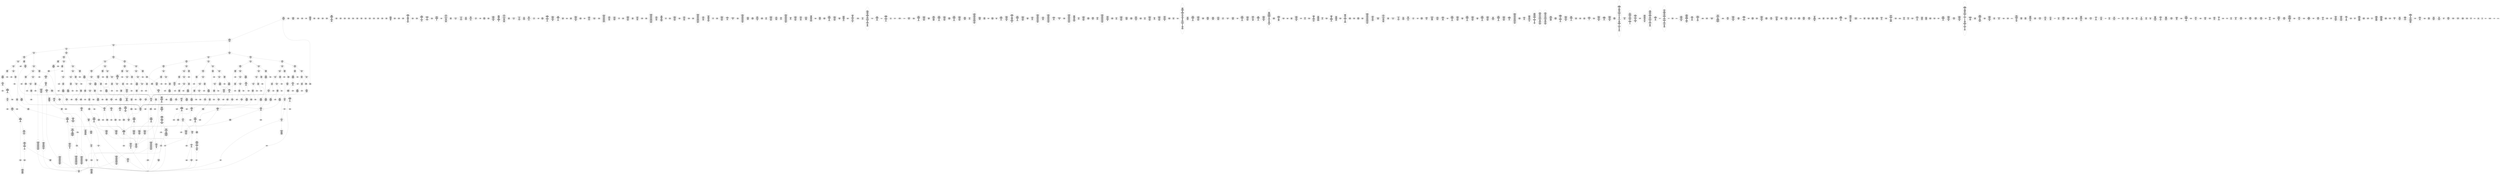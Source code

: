 /* Generated by GvGen v.1.0 (https://www.github.com/stricaud/gvgen) */

digraph G {
compound=true;
   node1 [label="[anywhere]"];
   node2 [label="# 0x0
PUSHX Data
PUSHX Data
MSTORE
PUSHX LogicData
CALLDATASIZE
LT
PUSHX Data
JUMPI
"];
   node3 [label="# 0xd
PUSHX Data
CALLDATALOAD
PUSHX BitData
SHR
PUSHX LogicData
GT
PUSHX Data
JUMPI
"];
   node4 [label="# 0x1e
PUSHX LogicData
GT
PUSHX Data
JUMPI
"];
   node5 [label="# 0x29
PUSHX LogicData
GT
PUSHX Data
JUMPI
"];
   node6 [label="# 0x34
PUSHX LogicData
GT
PUSHX Data
JUMPI
"];
   node7 [label="# 0x3f
PUSHX LogicData
EQ
PUSHX Data
JUMPI
"];
   node8 [label="# 0x4a
PUSHX LogicData
EQ
PUSHX Data
JUMPI
"];
   node9 [label="# 0x55
PUSHX LogicData
EQ
PUSHX Data
JUMPI
"];
   node10 [label="# 0x60
PUSHX LogicData
EQ
PUSHX Data
JUMPI
"];
   node11 [label="# 0x6b
PUSHX Data
REVERT
"];
   node12 [label="# 0x6f
JUMPDEST
PUSHX LogicData
EQ
PUSHX Data
JUMPI
"];
   node13 [label="# 0x7b
PUSHX LogicData
EQ
PUSHX Data
JUMPI
"];
   node14 [label="# 0x86
PUSHX LogicData
EQ
PUSHX Data
JUMPI
"];
   node15 [label="# 0x91
PUSHX LogicData
EQ
PUSHX Data
JUMPI
"];
   node16 [label="# 0x9c
PUSHX Data
REVERT
"];
   node17 [label="# 0xa0
JUMPDEST
PUSHX LogicData
GT
PUSHX Data
JUMPI
"];
   node18 [label="# 0xac
PUSHX LogicData
EQ
PUSHX Data
JUMPI
"];
   node19 [label="# 0xb7
PUSHX LogicData
EQ
PUSHX Data
JUMPI
"];
   node20 [label="# 0xc2
PUSHX LogicData
EQ
PUSHX Data
JUMPI
"];
   node21 [label="# 0xcd
PUSHX LogicData
EQ
PUSHX Data
JUMPI
"];
   node22 [label="# 0xd8
PUSHX Data
REVERT
"];
   node23 [label="# 0xdc
JUMPDEST
PUSHX LogicData
EQ
PUSHX Data
JUMPI
"];
   node24 [label="# 0xe8
PUSHX LogicData
EQ
PUSHX Data
JUMPI
"];
   node25 [label="# 0xf3
PUSHX LogicData
EQ
PUSHX Data
JUMPI
"];
   node26 [label="# 0xfe
PUSHX Data
REVERT
"];
   node27 [label="# 0x102
JUMPDEST
PUSHX LogicData
GT
PUSHX Data
JUMPI
"];
   node28 [label="# 0x10e
PUSHX LogicData
GT
PUSHX Data
JUMPI
"];
   node29 [label="# 0x119
PUSHX LogicData
EQ
PUSHX Data
JUMPI
"];
   node30 [label="# 0x124
PUSHX LogicData
EQ
PUSHX Data
JUMPI
"];
   node31 [label="# 0x12f
PUSHX LogicData
EQ
PUSHX Data
JUMPI
"];
   node32 [label="# 0x13a
PUSHX LogicData
EQ
PUSHX Data
JUMPI
"];
   node33 [label="# 0x145
PUSHX Data
REVERT
"];
   node34 [label="# 0x149
JUMPDEST
PUSHX LogicData
EQ
PUSHX Data
JUMPI
"];
   node35 [label="# 0x155
PUSHX LogicData
EQ
PUSHX Data
JUMPI
"];
   node36 [label="# 0x160
PUSHX LogicData
EQ
PUSHX Data
JUMPI
"];
   node37 [label="# 0x16b
PUSHX LogicData
EQ
PUSHX Data
JUMPI
"];
   node38 [label="# 0x176
PUSHX Data
REVERT
"];
   node39 [label="# 0x17a
JUMPDEST
PUSHX LogicData
GT
PUSHX Data
JUMPI
"];
   node40 [label="# 0x186
PUSHX LogicData
EQ
PUSHX Data
JUMPI
"];
   node41 [label="# 0x191
PUSHX LogicData
EQ
PUSHX Data
JUMPI
"];
   node42 [label="# 0x19c
PUSHX LogicData
EQ
PUSHX Data
JUMPI
"];
   node43 [label="# 0x1a7
PUSHX LogicData
EQ
PUSHX Data
JUMPI
"];
   node44 [label="# 0x1b2
PUSHX Data
REVERT
"];
   node45 [label="# 0x1b6
JUMPDEST
PUSHX LogicData
EQ
PUSHX Data
JUMPI
"];
   node46 [label="# 0x1c2
PUSHX LogicData
EQ
PUSHX Data
JUMPI
"];
   node47 [label="# 0x1cd
PUSHX LogicData
EQ
PUSHX Data
JUMPI
"];
   node48 [label="# 0x1d8
PUSHX Data
REVERT
"];
   node49 [label="# 0x1dc
JUMPDEST
PUSHX LogicData
GT
PUSHX Data
JUMPI
"];
   node50 [label="# 0x1e8
PUSHX LogicData
GT
PUSHX Data
JUMPI
"];
   node51 [label="# 0x1f3
PUSHX LogicData
GT
PUSHX Data
JUMPI
"];
   node52 [label="# 0x1fe
PUSHX LogicData
EQ
PUSHX Data
JUMPI
"];
   node53 [label="# 0x209
PUSHX LogicData
EQ
PUSHX Data
JUMPI
"];
   node54 [label="# 0x214
PUSHX LogicData
EQ
PUSHX Data
JUMPI
"];
   node55 [label="# 0x21f
PUSHX LogicData
EQ
PUSHX Data
JUMPI
"];
   node56 [label="# 0x22a
PUSHX Data
REVERT
"];
   node57 [label="# 0x22e
JUMPDEST
PUSHX LogicData
EQ
PUSHX Data
JUMPI
"];
   node58 [label="# 0x23a
PUSHX LogicData
EQ
PUSHX Data
JUMPI
"];
   node59 [label="# 0x245
PUSHX LogicData
EQ
PUSHX Data
JUMPI
"];
   node60 [label="# 0x250
PUSHX LogicData
EQ
PUSHX Data
JUMPI
"];
   node61 [label="# 0x25b
PUSHX Data
REVERT
"];
   node62 [label="# 0x25f
JUMPDEST
PUSHX LogicData
GT
PUSHX Data
JUMPI
"];
   node63 [label="# 0x26b
PUSHX LogicData
EQ
PUSHX Data
JUMPI
"];
   node64 [label="# 0x276
PUSHX LogicData
EQ
PUSHX Data
JUMPI
"];
   node65 [label="# 0x281
PUSHX LogicData
EQ
PUSHX Data
JUMPI
"];
   node66 [label="# 0x28c
PUSHX LogicData
EQ
PUSHX Data
JUMPI
"];
   node67 [label="# 0x297
PUSHX Data
REVERT
"];
   node68 [label="# 0x29b
JUMPDEST
PUSHX LogicData
EQ
PUSHX Data
JUMPI
"];
   node69 [label="# 0x2a7
PUSHX LogicData
EQ
PUSHX Data
JUMPI
"];
   node70 [label="# 0x2b2
PUSHX LogicData
EQ
PUSHX Data
JUMPI
"];
   node71 [label="# 0x2bd
PUSHX Data
REVERT
"];
   node72 [label="# 0x2c1
JUMPDEST
PUSHX LogicData
GT
PUSHX Data
JUMPI
"];
   node73 [label="# 0x2cd
PUSHX LogicData
GT
PUSHX Data
JUMPI
"];
   node74 [label="# 0x2d8
PUSHX LogicData
EQ
PUSHX Data
JUMPI
"];
   node75 [label="# 0x2e3
PUSHX LogicData
EQ
PUSHX Data
JUMPI
"];
   node76 [label="# 0x2ee
PUSHX LogicData
EQ
PUSHX Data
JUMPI
"];
   node77 [label="# 0x2f9
PUSHX LogicData
EQ
PUSHX Data
JUMPI
"];
   node78 [label="# 0x304
PUSHX Data
REVERT
"];
   node79 [label="# 0x308
JUMPDEST
PUSHX LogicData
EQ
PUSHX Data
JUMPI
"];
   node80 [label="# 0x314
PUSHX LogicData
EQ
PUSHX Data
JUMPI
"];
   node81 [label="# 0x31f
PUSHX LogicData
EQ
PUSHX Data
JUMPI
"];
   node82 [label="# 0x32a
PUSHX LogicData
EQ
PUSHX Data
JUMPI
"];
   node83 [label="# 0x335
PUSHX Data
REVERT
"];
   node84 [label="# 0x339
JUMPDEST
PUSHX LogicData
GT
PUSHX Data
JUMPI
"];
   node85 [label="# 0x345
PUSHX LogicData
EQ
PUSHX Data
JUMPI
"];
   node86 [label="# 0x350
PUSHX LogicData
EQ
PUSHX Data
JUMPI
"];
   node87 [label="# 0x35b
PUSHX LogicData
EQ
PUSHX Data
JUMPI
"];
   node88 [label="# 0x366
PUSHX LogicData
EQ
PUSHX Data
JUMPI
"];
   node89 [label="# 0x371
PUSHX Data
REVERT
"];
   node90 [label="# 0x375
JUMPDEST
PUSHX LogicData
EQ
PUSHX Data
JUMPI
"];
   node91 [label="# 0x381
PUSHX LogicData
EQ
PUSHX Data
JUMPI
"];
   node92 [label="# 0x38c
PUSHX LogicData
EQ
PUSHX Data
JUMPI
"];
   node93 [label="# 0x397
JUMPDEST
PUSHX Data
REVERT
"];
   node94 [label="# 0x39c
JUMPDEST
CALLVALUE
ISZERO
PUSHX Data
JUMPI
"];
   node95 [label="# 0x3a4
PUSHX Data
REVERT
"];
   node96 [label="# 0x3a8
JUMPDEST
PUSHX Data
PUSHX Data
CALLDATASIZE
PUSHX Data
PUSHX Data
JUMP
"];
   node97 [label="# 0x3b7
JUMPDEST
PUSHX Data
JUMP
"];
   node98 [label="# 0x3bc
JUMPDEST
PUSHX MemData
MLOAD
ISZERO
ISZERO
MSTORE
PUSHX ArithData
ADD
"];
   node99 [label="# 0x3c8
JUMPDEST
PUSHX MemData
MLOAD
SUB
RETURN
"];
   node100 [label="# 0x3d1
JUMPDEST
CALLVALUE
ISZERO
PUSHX Data
JUMPI
"];
   node101 [label="# 0x3d9
PUSHX Data
REVERT
"];
   node102 [label="# 0x3dd
JUMPDEST
PUSHX Data
PUSHX Data
JUMP
"];
   node103 [label="# 0x3e6
JUMPDEST
PUSHX MemData
MLOAD
PUSHX Data
PUSHX Data
JUMP
"];
   node104 [label="# 0x3f3
JUMPDEST
CALLVALUE
ISZERO
PUSHX Data
JUMPI
"];
   node105 [label="# 0x3fb
PUSHX Data
REVERT
"];
   node106 [label="# 0x3ff
JUMPDEST
PUSHX Data
PUSHX Data
CALLDATASIZE
PUSHX Data
PUSHX Data
JUMP
"];
   node107 [label="# 0x40e
JUMPDEST
PUSHX Data
JUMP
"];
   node108 [label="# 0x413
JUMPDEST
PUSHX MemData
MLOAD
PUSHX ArithData
PUSHX BitData
PUSHX BitData
SHL
SUB
AND
MSTORE
PUSHX ArithData
ADD
PUSHX Data
JUMP
"];
   node109 [label="# 0x42b
JUMPDEST
CALLVALUE
ISZERO
PUSHX Data
JUMPI
"];
   node110 [label="# 0x433
PUSHX Data
REVERT
"];
   node111 [label="# 0x437
JUMPDEST
PUSHX Data
PUSHX Data
JUMP
"];
   node112 [label="# 0x440
JUMPDEST
CALLVALUE
ISZERO
PUSHX Data
JUMPI
"];
   node113 [label="# 0x448
PUSHX Data
REVERT
"];
   node114 [label="# 0x44c
JUMPDEST
PUSHX Data
PUSHX Data
CALLDATASIZE
PUSHX Data
PUSHX Data
JUMP
"];
   node115 [label="# 0x45b
JUMPDEST
PUSHX Data
JUMP
"];
   node116 [label="# 0x460
JUMPDEST
STOP
"];
   node117 [label="# 0x462
JUMPDEST
CALLVALUE
ISZERO
PUSHX Data
JUMPI
"];
   node118 [label="# 0x46a
PUSHX Data
REVERT
"];
   node119 [label="# 0x46e
JUMPDEST
PUSHX StorData
SLOAD
PUSHX StorData
SLOAD
SUB
"];
   node120 [label="# 0x477
JUMPDEST
PUSHX MemData
MLOAD
MSTORE
PUSHX ArithData
ADD
PUSHX Data
JUMP
"];
   node121 [label="# 0x485
JUMPDEST
CALLVALUE
ISZERO
PUSHX Data
JUMPI
"];
   node122 [label="# 0x48d
PUSHX Data
REVERT
"];
   node123 [label="# 0x491
JUMPDEST
PUSHX Data
PUSHX Data
CALLDATASIZE
PUSHX Data
PUSHX Data
JUMP
"];
   node124 [label="# 0x4a0
JUMPDEST
PUSHX Data
PUSHX Data
MSTORE
PUSHX Data
MSTORE
PUSHX Data
SHA3
SLOAD
JUMP
"];
   node125 [label="# 0x4b2
JUMPDEST
CALLVALUE
ISZERO
PUSHX Data
JUMPI
"];
   node126 [label="# 0x4ba
PUSHX Data
REVERT
"];
   node127 [label="# 0x4be
JUMPDEST
PUSHX Data
PUSHX StorData
SLOAD
JUMP
"];
   node128 [label="# 0x4c8
JUMPDEST
PUSHX Data
PUSHX Data
CALLDATASIZE
PUSHX Data
PUSHX Data
JUMP
"];
   node129 [label="# 0x4d6
JUMPDEST
PUSHX Data
JUMP
"];
   node130 [label="# 0x4db
JUMPDEST
CALLVALUE
ISZERO
PUSHX Data
JUMPI
"];
   node131 [label="# 0x4e3
PUSHX Data
REVERT
"];
   node132 [label="# 0x4e7
JUMPDEST
PUSHX StorData
SLOAD
PUSHX Data
PUSHX Data
DIV
PUSHX BitData
AND
JUMP
"];
   node133 [label="# 0x4fa
JUMPDEST
CALLVALUE
ISZERO
PUSHX Data
JUMPI
"];
   node134 [label="# 0x502
PUSHX Data
REVERT
"];
   node135 [label="# 0x506
JUMPDEST
PUSHX Data
PUSHX Data
CALLDATASIZE
PUSHX Data
PUSHX Data
JUMP
"];
   node136 [label="# 0x515
JUMPDEST
PUSHX Data
JUMP
"];
   node137 [label="# 0x51a
JUMPDEST
CALLVALUE
ISZERO
PUSHX Data
JUMPI
"];
   node138 [label="# 0x522
PUSHX Data
REVERT
"];
   node139 [label="# 0x526
JUMPDEST
PUSHX Data
PUSHX Data
CALLDATASIZE
PUSHX Data
PUSHX Data
JUMP
"];
   node140 [label="# 0x535
JUMPDEST
PUSHX Data
JUMP
"];
   node141 [label="# 0x53a
JUMPDEST
CALLVALUE
ISZERO
PUSHX Data
JUMPI
"];
   node142 [label="# 0x542
PUSHX Data
REVERT
"];
   node143 [label="# 0x546
JUMPDEST
PUSHX Data
PUSHX Data
CALLDATASIZE
PUSHX Data
PUSHX Data
JUMP
"];
   node144 [label="# 0x555
JUMPDEST
PUSHX Data
JUMP
"];
   node145 [label="# 0x55a
JUMPDEST
PUSHX Data
MLOAD
PUSHX ArithData
PUSHX BitData
PUSHX BitData
SHL
SUB
AND
MSTORE
PUSHX BitData
AND
PUSHX ArithData
ADD
MSTORE
ADD
PUSHX Data
JUMP
"];
   node146 [label="# 0x57b
JUMPDEST
CALLVALUE
ISZERO
PUSHX Data
JUMPI
"];
   node147 [label="# 0x583
PUSHX Data
REVERT
"];
   node148 [label="# 0x587
JUMPDEST
PUSHX Data
PUSHX Data
CALLDATASIZE
PUSHX Data
PUSHX Data
JUMP
"];
   node149 [label="# 0x596
JUMPDEST
PUSHX Data
JUMP
"];
   node150 [label="# 0x59b
JUMPDEST
CALLVALUE
ISZERO
PUSHX Data
JUMPI
"];
   node151 [label="# 0x5a3
PUSHX Data
REVERT
"];
   node152 [label="# 0x5a7
JUMPDEST
PUSHX Data
PUSHX StorData
SLOAD
JUMP
"];
   node153 [label="# 0x5b1
JUMPDEST
CALLVALUE
ISZERO
PUSHX Data
JUMPI
"];
   node154 [label="# 0x5b9
PUSHX Data
REVERT
"];
   node155 [label="# 0x5bd
JUMPDEST
PUSHX Data
PUSHX Data
JUMP
"];
   node156 [label="# 0x5c6
JUMPDEST
CALLVALUE
ISZERO
PUSHX Data
JUMPI
"];
   node157 [label="# 0x5ce
PUSHX Data
REVERT
"];
   node158 [label="# 0x5d2
JUMPDEST
PUSHX Data
PUSHX Data
JUMP
"];
   node159 [label="# 0x5db
JUMPDEST
CALLVALUE
ISZERO
PUSHX Data
JUMPI
"];
   node160 [label="# 0x5e3
PUSHX Data
REVERT
"];
   node161 [label="# 0x5e7
JUMPDEST
PUSHX Data
PUSHX Data
CALLDATASIZE
PUSHX Data
PUSHX Data
JUMP
"];
   node162 [label="# 0x5f6
JUMPDEST
PUSHX Data
JUMP
"];
   node163 [label="# 0x5fb
JUMPDEST
CALLVALUE
ISZERO
PUSHX Data
JUMPI
"];
   node164 [label="# 0x603
PUSHX Data
REVERT
"];
   node165 [label="# 0x607
JUMPDEST
PUSHX Data
PUSHX Data
CALLDATASIZE
PUSHX Data
PUSHX Data
JUMP
"];
   node166 [label="# 0x616
JUMPDEST
PUSHX Data
JUMP
"];
   node167 [label="# 0x61b
JUMPDEST
CALLVALUE
ISZERO
PUSHX Data
JUMPI
"];
   node168 [label="# 0x623
PUSHX Data
REVERT
"];
   node169 [label="# 0x627
JUMPDEST
PUSHX StorData
SLOAD
PUSHX Data
PUSHX Data
DIV
PUSHX BitData
AND
JUMP
"];
   node170 [label="# 0x63c
JUMPDEST
CALLVALUE
ISZERO
PUSHX Data
JUMPI
"];
   node171 [label="# 0x644
PUSHX Data
REVERT
"];
   node172 [label="# 0x648
JUMPDEST
PUSHX Data
PUSHX Data
CALLDATASIZE
PUSHX Data
PUSHX Data
JUMP
"];
   node173 [label="# 0x657
JUMPDEST
PUSHX Data
JUMP
"];
   node174 [label="# 0x65c
JUMPDEST
CALLVALUE
ISZERO
PUSHX Data
JUMPI
"];
   node175 [label="# 0x664
PUSHX Data
REVERT
"];
   node176 [label="# 0x668
JUMPDEST
PUSHX Data
PUSHX Data
CALLDATASIZE
PUSHX Data
PUSHX Data
JUMP
"];
   node177 [label="# 0x677
JUMPDEST
PUSHX Data
JUMP
"];
   node178 [label="# 0x67c
JUMPDEST
CALLVALUE
ISZERO
PUSHX Data
JUMPI
"];
   node179 [label="# 0x684
PUSHX Data
REVERT
"];
   node180 [label="# 0x688
JUMPDEST
PUSHX Data
PUSHX StorData
SLOAD
JUMP
"];
   node181 [label="# 0x692
JUMPDEST
CALLVALUE
ISZERO
PUSHX Data
JUMPI
"];
   node182 [label="# 0x69a
PUSHX Data
REVERT
"];
   node183 [label="# 0x69e
JUMPDEST
PUSHX Data
PUSHX Data
CALLDATASIZE
PUSHX Data
PUSHX Data
JUMP
"];
   node184 [label="# 0x6ad
JUMPDEST
PUSHX Data
JUMP
"];
   node185 [label="# 0x6b2
JUMPDEST
CALLVALUE
ISZERO
PUSHX Data
JUMPI
"];
   node186 [label="# 0x6ba
PUSHX Data
REVERT
"];
   node187 [label="# 0x6be
JUMPDEST
PUSHX Data
PUSHX Data
CALLDATASIZE
PUSHX Data
PUSHX Data
JUMP
"];
   node188 [label="# 0x6cd
JUMPDEST
PUSHX Data
JUMP
"];
   node189 [label="# 0x6d2
JUMPDEST
CALLVALUE
ISZERO
PUSHX Data
JUMPI
"];
   node190 [label="# 0x6da
PUSHX Data
REVERT
"];
   node191 [label="# 0x6de
JUMPDEST
PUSHX Data
PUSHX Data
JUMP
"];
   node192 [label="# 0x6e7
JUMPDEST
CALLVALUE
ISZERO
PUSHX Data
JUMPI
"];
   node193 [label="# 0x6ef
PUSHX Data
REVERT
"];
   node194 [label="# 0x6f3
JUMPDEST
PUSHX Data
PUSHX StorData
SLOAD
JUMP
"];
   node195 [label="# 0x6fd
JUMPDEST
CALLVALUE
ISZERO
PUSHX Data
JUMPI
"];
   node196 [label="# 0x705
PUSHX Data
REVERT
"];
   node197 [label="# 0x709
JUMPDEST
PUSHX Data
PUSHX Data
CALLDATASIZE
PUSHX Data
PUSHX Data
JUMP
"];
   node198 [label="# 0x718
JUMPDEST
PUSHX Data
JUMP
"];
   node199 [label="# 0x71d
JUMPDEST
PUSHX Data
PUSHX Data
CALLDATASIZE
PUSHX Data
PUSHX Data
JUMP
"];
   node200 [label="# 0x72b
JUMPDEST
PUSHX Data
JUMP
"];
   node201 [label="# 0x730
JUMPDEST
CALLVALUE
ISZERO
PUSHX Data
JUMPI
"];
   node202 [label="# 0x738
PUSHX Data
REVERT
"];
   node203 [label="# 0x73c
JUMPDEST
PUSHX Data
PUSHX StorData
SLOAD
JUMP
"];
   node204 [label="# 0x746
JUMPDEST
CALLVALUE
ISZERO
PUSHX Data
JUMPI
"];
   node205 [label="# 0x74e
PUSHX Data
REVERT
"];
   node206 [label="# 0x752
JUMPDEST
PUSHX StorData
SLOAD
PUSHX ArithData
PUSHX BitData
PUSHX BitData
SHL
SUB
AND
PUSHX Data
JUMP
"];
   node207 [label="# 0x764
JUMPDEST
CALLVALUE
ISZERO
PUSHX Data
JUMPI
"];
   node208 [label="# 0x76c
PUSHX Data
REVERT
"];
   node209 [label="# 0x770
JUMPDEST
PUSHX Data
PUSHX Data
CALLDATASIZE
PUSHX Data
PUSHX Data
JUMP
"];
   node210 [label="# 0x77f
JUMPDEST
PUSHX Data
JUMP
"];
   node211 [label="# 0x784
JUMPDEST
CALLVALUE
ISZERO
PUSHX Data
JUMPI
"];
   node212 [label="# 0x78c
PUSHX Data
REVERT
"];
   node213 [label="# 0x790
JUMPDEST
PUSHX StorData
SLOAD
PUSHX Data
PUSHX Data
DIV
PUSHX BitData
AND
JUMP
"];
   node214 [label="# 0x7a4
JUMPDEST
CALLVALUE
ISZERO
PUSHX Data
JUMPI
"];
   node215 [label="# 0x7ac
PUSHX Data
REVERT
"];
   node216 [label="# 0x7b0
JUMPDEST
PUSHX Data
PUSHX Data
JUMP
"];
   node217 [label="# 0x7b9
JUMPDEST
CALLVALUE
ISZERO
PUSHX Data
JUMPI
"];
   node218 [label="# 0x7c1
PUSHX Data
REVERT
"];
   node219 [label="# 0x7c5
JUMPDEST
PUSHX Data
PUSHX Data
JUMP
"];
   node220 [label="# 0x7ce
JUMPDEST
CALLVALUE
ISZERO
PUSHX Data
JUMPI
"];
   node221 [label="# 0x7d6
PUSHX Data
REVERT
"];
   node222 [label="# 0x7da
JUMPDEST
PUSHX Data
PUSHX StorData
SLOAD
JUMP
"];
   node223 [label="# 0x7e4
JUMPDEST
CALLVALUE
ISZERO
PUSHX Data
JUMPI
"];
   node224 [label="# 0x7ec
PUSHX Data
REVERT
"];
   node225 [label="# 0x7f0
JUMPDEST
PUSHX Data
PUSHX StorData
SLOAD
JUMP
"];
   node226 [label="# 0x7fa
JUMPDEST
CALLVALUE
ISZERO
PUSHX Data
JUMPI
"];
   node227 [label="# 0x802
PUSHX Data
REVERT
"];
   node228 [label="# 0x806
JUMPDEST
PUSHX Data
PUSHX Data
JUMP
"];
   node229 [label="# 0x80f
JUMPDEST
CALLVALUE
ISZERO
PUSHX Data
JUMPI
"];
   node230 [label="# 0x817
PUSHX Data
REVERT
"];
   node231 [label="# 0x81b
JUMPDEST
PUSHX Data
PUSHX Data
CALLDATASIZE
PUSHX Data
PUSHX Data
JUMP
"];
   node232 [label="# 0x82a
JUMPDEST
PUSHX Data
JUMP
"];
   node233 [label="# 0x82f
JUMPDEST
CALLVALUE
ISZERO
PUSHX Data
JUMPI
"];
   node234 [label="# 0x837
PUSHX Data
REVERT
"];
   node235 [label="# 0x83b
JUMPDEST
PUSHX Data
PUSHX Data
CALLDATASIZE
PUSHX Data
PUSHX Data
JUMP
"];
   node236 [label="# 0x84a
JUMPDEST
PUSHX Data
JUMP
"];
   node237 [label="# 0x84f
JUMPDEST
CALLVALUE
ISZERO
PUSHX Data
JUMPI
"];
   node238 [label="# 0x857
PUSHX Data
REVERT
"];
   node239 [label="# 0x85b
JUMPDEST
PUSHX Data
PUSHX Data
JUMP
"];
   node240 [label="# 0x864
JUMPDEST
CALLVALUE
ISZERO
PUSHX Data
JUMPI
"];
   node241 [label="# 0x86c
PUSHX Data
REVERT
"];
   node242 [label="# 0x870
JUMPDEST
PUSHX StorData
SLOAD
PUSHX Data
PUSHX BitData
AND
JUMP
"];
   node243 [label="# 0x87e
JUMPDEST
CALLVALUE
ISZERO
PUSHX Data
JUMPI
"];
   node244 [label="# 0x886
PUSHX Data
REVERT
"];
   node245 [label="# 0x88a
JUMPDEST
PUSHX Data
PUSHX Data
JUMP
"];
   node246 [label="# 0x893
JUMPDEST
CALLVALUE
ISZERO
PUSHX Data
JUMPI
"];
   node247 [label="# 0x89b
PUSHX Data
REVERT
"];
   node248 [label="# 0x89f
JUMPDEST
PUSHX Data
PUSHX StorData
SLOAD
JUMP
"];
   node249 [label="# 0x8a9
JUMPDEST
CALLVALUE
ISZERO
PUSHX Data
JUMPI
"];
   node250 [label="# 0x8b1
PUSHX Data
REVERT
"];
   node251 [label="# 0x8b5
JUMPDEST
PUSHX Data
PUSHX Data
CALLDATASIZE
PUSHX Data
PUSHX Data
JUMP
"];
   node252 [label="# 0x8c4
JUMPDEST
PUSHX Data
JUMP
"];
   node253 [label="# 0x8c9
JUMPDEST
CALLVALUE
ISZERO
PUSHX Data
JUMPI
"];
   node254 [label="# 0x8d1
PUSHX Data
REVERT
"];
   node255 [label="# 0x8d5
JUMPDEST
PUSHX Data
PUSHX Data
CALLDATASIZE
PUSHX Data
PUSHX Data
JUMP
"];
   node256 [label="# 0x8e4
JUMPDEST
PUSHX Data
PUSHX Data
MSTORE
PUSHX Data
MSTORE
PUSHX Data
SHA3
SLOAD
JUMP
"];
   node257 [label="# 0x8f6
JUMPDEST
CALLVALUE
ISZERO
PUSHX Data
JUMPI
"];
   node258 [label="# 0x8fe
PUSHX Data
REVERT
"];
   node259 [label="# 0x902
JUMPDEST
PUSHX Data
PUSHX Data
JUMP
"];
   node260 [label="# 0x90b
JUMPDEST
CALLVALUE
ISZERO
PUSHX Data
JUMPI
"];
   node261 [label="# 0x913
PUSHX Data
REVERT
"];
   node262 [label="# 0x917
JUMPDEST
PUSHX Data
PUSHX Data
CALLDATASIZE
PUSHX Data
PUSHX Data
JUMP
"];
   node263 [label="# 0x926
JUMPDEST
PUSHX Data
JUMP
"];
   node264 [label="# 0x92b
JUMPDEST
CALLVALUE
ISZERO
PUSHX Data
JUMPI
"];
   node265 [label="# 0x933
PUSHX Data
REVERT
"];
   node266 [label="# 0x937
JUMPDEST
PUSHX Data
PUSHX Data
CALLDATASIZE
PUSHX Data
PUSHX Data
JUMP
"];
   node267 [label="# 0x946
JUMPDEST
PUSHX Data
JUMP
"];
   node268 [label="# 0x94b
JUMPDEST
CALLVALUE
ISZERO
PUSHX Data
JUMPI
"];
   node269 [label="# 0x953
PUSHX Data
REVERT
"];
   node270 [label="# 0x957
JUMPDEST
PUSHX Data
PUSHX Data
CALLDATASIZE
PUSHX Data
PUSHX Data
JUMP
"];
   node271 [label="# 0x966
JUMPDEST
PUSHX Data
JUMP
"];
   node272 [label="# 0x96b
JUMPDEST
CALLVALUE
ISZERO
PUSHX Data
JUMPI
"];
   node273 [label="# 0x973
PUSHX Data
REVERT
"];
   node274 [label="# 0x977
JUMPDEST
PUSHX Data
PUSHX Data
CALLDATASIZE
PUSHX Data
PUSHX Data
JUMP
"];
   node275 [label="# 0x986
JUMPDEST
PUSHX ArithData
PUSHX BitData
PUSHX BitData
SHL
SUB
AND
PUSHX Data
MSTORE
PUSHX Data
PUSHX Data
MSTORE
PUSHX Data
SHA3
AND
MSTORE
MSTORE
SHA3
SLOAD
PUSHX BitData
AND
JUMP
"];
   node276 [label="# 0x9b4
JUMPDEST
CALLVALUE
ISZERO
PUSHX Data
JUMPI
"];
   node277 [label="# 0x9bc
PUSHX Data
REVERT
"];
   node278 [label="# 0x9c0
JUMPDEST
PUSHX Data
PUSHX StorData
SLOAD
JUMP
"];
   node279 [label="# 0x9ca
JUMPDEST
CALLVALUE
ISZERO
PUSHX Data
JUMPI
"];
   node280 [label="# 0x9d2
PUSHX Data
REVERT
"];
   node281 [label="# 0x9d6
JUMPDEST
PUSHX StorData
SLOAD
PUSHX Data
PUSHX BitData
AND
JUMP
"];
   node282 [label="# 0x9e4
JUMPDEST
CALLVALUE
ISZERO
PUSHX Data
JUMPI
"];
   node283 [label="# 0x9ec
PUSHX Data
REVERT
"];
   node284 [label="# 0x9f0
JUMPDEST
PUSHX Data
PUSHX Data
JUMP
"];
   node285 [label="# 0x9f9
JUMPDEST
CALLVALUE
ISZERO
PUSHX Data
JUMPI
"];
   node286 [label="# 0xa01
PUSHX Data
REVERT
"];
   node287 [label="# 0xa05
JUMPDEST
PUSHX Data
PUSHX Data
CALLDATASIZE
PUSHX Data
PUSHX Data
JUMP
"];
   node288 [label="# 0xa14
JUMPDEST
PUSHX Data
JUMP
"];
   node289 [label="# 0xa19
JUMPDEST
CALLVALUE
ISZERO
PUSHX Data
JUMPI
"];
   node290 [label="# 0xa21
PUSHX Data
REVERT
"];
   node291 [label="# 0xa25
JUMPDEST
PUSHX Data
PUSHX Data
CALLDATASIZE
PUSHX Data
PUSHX Data
JUMP
"];
   node292 [label="# 0xa34
JUMPDEST
PUSHX Data
JUMP
"];
   node293 [label="# 0xa39
JUMPDEST
CALLVALUE
ISZERO
PUSHX Data
JUMPI
"];
   node294 [label="# 0xa41
PUSHX Data
REVERT
"];
   node295 [label="# 0xa45
JUMPDEST
PUSHX Data
PUSHX StorData
SLOAD
JUMP
"];
   node296 [label="# 0xa4f
JUMPDEST
CALLVALUE
ISZERO
PUSHX Data
JUMPI
"];
   node297 [label="# 0xa57
PUSHX Data
REVERT
"];
   node298 [label="# 0xa5b
JUMPDEST
PUSHX Data
PUSHX Data
JUMP
"];
   node299 [label="# 0xa65
JUMPDEST
CALLVALUE
ISZERO
PUSHX Data
JUMPI
"];
   node300 [label="# 0xa6d
PUSHX Data
REVERT
"];
   node301 [label="# 0xa71
JUMPDEST
PUSHX Data
PUSHX StorData
SLOAD
JUMP
"];
   node302 [label="# 0xa7b
JUMPDEST
CALLVALUE
ISZERO
PUSHX Data
JUMPI
"];
   node303 [label="# 0xa83
PUSHX Data
REVERT
"];
   node304 [label="# 0xa87
JUMPDEST
PUSHX Data
PUSHX StorData
SLOAD
JUMP
"];
   node305 [label="# 0xa91
JUMPDEST
PUSHX Data
PUSHX ArithData
PUSHX BitData
PUSHX BitData
SHL
SUB
NOT
AND
PUSHX BitData
PUSHX BitData
SHL
EQ
PUSHX Data
JUMPI
"];
   node306 [label="# 0xaad
PUSHX ArithData
PUSHX BitData
PUSHX BitData
SHL
SUB
NOT
AND
PUSHX BitData
PUSHX BitData
SHL
EQ
"];
   node307 [label="# 0xac2
JUMPDEST
PUSHX Data
JUMPI
"];
   node308 [label="# 0xac8
PUSHX BitData
PUSHX BitData
SHL
PUSHX ArithData
PUSHX BitData
PUSHX BitData
SHL
SUB
NOT
AND
EQ
"];
   node309 [label="# 0xadd
JUMPDEST
JUMP
"];
   node310 [label="# 0xae3
JUMPDEST
PUSHX Data
PUSHX StorData
SLOAD
PUSHX Data
PUSHX Data
JUMP
"];
   node311 [label="# 0xaf2
JUMPDEST
PUSHX ArithData
ADD
PUSHX ArithData
DIV
MUL
PUSHX ArithData
ADD
PUSHX MemData
MLOAD
ADD
PUSHX Data
MSTORE
MSTORE
PUSHX ArithData
ADD
SLOAD
PUSHX Data
PUSHX Data
JUMP
"];
   node312 [label="# 0xb1e
JUMPDEST
ISZERO
PUSHX Data
JUMPI
"];
   node313 [label="# 0xb25
PUSHX LogicData
LT
PUSHX Data
JUMPI
"];
   node314 [label="# 0xb2d
PUSHX ArithData
SLOAD
DIV
MUL
MSTORE
PUSHX ArithData
ADD
PUSHX Data
JUMP
"];
   node315 [label="# 0xb40
JUMPDEST
ADD
PUSHX Data
MSTORE
PUSHX Data
PUSHX Data
SHA3
"];
   node316 [label="# 0xb4e
JUMPDEST
SLOAD
MSTORE
PUSHX ArithData
ADD
PUSHX ArithData
ADD
GT
PUSHX Data
JUMPI
"];
   node317 [label="# 0xb62
SUB
PUSHX BitData
AND
ADD
"];
   node318 [label="# 0xb6b
JUMPDEST
JUMP
"];
   node319 [label="# 0xb75
JUMPDEST
PUSHX Data
PUSHX Data
PUSHX Data
JUMP
"];
   node320 [label="# 0xb80
JUMPDEST
PUSHX Data
JUMPI
"];
   node321 [label="# 0xb85
PUSHX MemData
MLOAD
PUSHX BitData
PUSHX BitData
SHL
MSTORE
PUSHX ArithData
ADD
PUSHX MemData
MLOAD
SUB
REVERT
"];
   node322 [label="# 0xb9d
JUMPDEST
PUSHX Data
MSTORE
PUSHX Data
PUSHX Data
MSTORE
PUSHX Data
SHA3
SLOAD
PUSHX ArithData
PUSHX BitData
PUSHX BitData
SHL
SUB
AND
JUMP
"];
   node323 [label="# 0xbb9
JUMPDEST
PUSHX StorData
SLOAD
PUSHX Data
PUSHX Data
JUMP
"];
   node324 [label="# 0xbc6
JUMPDEST
PUSHX ArithData
ADD
PUSHX ArithData
DIV
MUL
PUSHX ArithData
ADD
PUSHX MemData
MLOAD
ADD
PUSHX Data
MSTORE
MSTORE
PUSHX ArithData
ADD
SLOAD
PUSHX Data
PUSHX Data
JUMP
"];
   node325 [label="# 0xbf2
JUMPDEST
ISZERO
PUSHX Data
JUMPI
"];
   node326 [label="# 0xbf9
PUSHX LogicData
LT
PUSHX Data
JUMPI
"];
   node327 [label="# 0xc01
PUSHX ArithData
SLOAD
DIV
MUL
MSTORE
PUSHX ArithData
ADD
PUSHX Data
JUMP
"];
   node328 [label="# 0xc14
JUMPDEST
ADD
PUSHX Data
MSTORE
PUSHX Data
PUSHX Data
SHA3
"];
   node329 [label="# 0xc22
JUMPDEST
SLOAD
MSTORE
PUSHX ArithData
ADD
PUSHX ArithData
ADD
GT
PUSHX Data
JUMPI
"];
   node330 [label="# 0xc36
SUB
PUSHX BitData
AND
ADD
"];
   node331 [label="# 0xc3f
JUMPDEST
JUMP
"];
   node332 [label="# 0xc47
JUMPDEST
PUSHX Data
PUSHX Data
PUSHX Data
JUMP
"];
   node333 [label="# 0xc52
JUMPDEST
PUSHX ArithData
PUSHX BitData
PUSHX BitData
SHL
SUB
AND
PUSHX ArithData
PUSHX BitData
PUSHX BitData
SHL
SUB
AND
SUB
PUSHX Data
JUMPI
"];
   node334 [label="# 0xc6e
PUSHX MemData
MLOAD
PUSHX BitData
PUSHX BitData
SHL
MSTORE
PUSHX ArithData
ADD
PUSHX MemData
MLOAD
SUB
REVERT
"];
   node335 [label="# 0xc86
JUMPDEST
CALLER
PUSHX ArithData
PUSHX BitData
PUSHX BitData
SHL
SUB
AND
EQ
ISZERO
PUSHX Data
JUMPI
"];
   node336 [label="# 0xc9a
PUSHX Data
CALLER
PUSHX Data
JUMP
"];
   node337 [label="# 0xca4
JUMPDEST
ISZERO
"];
   node338 [label="# 0xca6
JUMPDEST
ISZERO
PUSHX Data
JUMPI
"];
   node339 [label="# 0xcac
PUSHX MemData
MLOAD
PUSHX BitData
PUSHX BitData
SHL
MSTORE
PUSHX ArithData
ADD
PUSHX MemData
MLOAD
SUB
REVERT
"];
   node340 [label="# 0xcc4
JUMPDEST
PUSHX Data
PUSHX Data
JUMP
"];
   node341 [label="# 0xccf
JUMPDEST
JUMP
"];
   node342 [label="# 0xcd4
JUMPDEST
PUSHX StorData
SLOAD
PUSHX Data
DIV
PUSHX BitData
AND
PUSHX Data
JUMPI
"];
   node343 [label="# 0xce5
PUSHX StorData
SLOAD
PUSHX BitData
AND
"];
   node344 [label="# 0xcec
JUMPDEST
PUSHX Data
JUMPI
"];
   node345 [label="# 0xcf1
PUSHX MemData
MLOAD
PUSHX BitData
PUSHX BitData
SHL
MSTORE
PUSHX Data
PUSHX ArithData
ADD
MSTORE
PUSHX Data
PUSHX ArithData
ADD
MSTORE
PUSHX Data
PUSHX ArithData
ADD
MSTORE
PUSHX ArithData
ADD
"];
   node346 [label="# 0xd34
JUMPDEST
PUSHX MemData
MLOAD
SUB
REVERT
"];
   node347 [label="# 0xd3d
JUMPDEST
PUSHX StorData
SLOAD
PUSHX Data
DIV
PUSHX BitData
AND
ISZERO
PUSHX Data
JUMPI
"];
   node348 [label="# 0xd4f
PUSHX StorData
SLOAD
PUSHX BitData
AND
PUSHX StorData
SLOAD
PUSHX Data
PUSHX Data
JUMP
"];
   node349 [label="# 0xd63
JUMPDEST
GT
ISZERO
"];
   node350 [label="# 0xd66
JUMPDEST
PUSHX Data
JUMPI
"];
   node351 [label="# 0xd6b
PUSHX MemData
MLOAD
PUSHX BitData
PUSHX BitData
SHL
MSTORE
PUSHX ArithData
ADD
PUSHX Data
PUSHX Data
JUMP
"];
   node352 [label="# 0xd82
JUMPDEST
ISZERO
PUSHX Data
JUMPI
"];
   node353 [label="# 0xd89
PUSHX StorData
SLOAD
PUSHX Data
DIV
PUSHX BitData
AND
ISZERO
PUSHX Data
JUMPI
"];
   node354 [label="# 0xd9b
PUSHX Data
PUSHX Data
JUMP
"];
   node355 [label="# 0xda4
JUMPDEST
PUSHX Data
JUMPI
"];
   node356 [label="# 0xda9
PUSHX MemData
MLOAD
PUSHX BitData
PUSHX BitData
SHL
MSTORE
PUSHX Data
PUSHX ArithData
ADD
MSTORE
PUSHX Data
PUSHX ArithData
ADD
MSTORE
PUSHX BitData
PUSHX BitData
SHL
PUSHX ArithData
ADD
MSTORE
PUSHX ArithData
ADD
PUSHX Data
JUMP
"];
   node357 [label="# 0xdea
JUMPDEST
PUSHX StorData
SLOAD
PUSHX Data
DIV
PUSHX BitData
AND
ISZERO
PUSHX Data
JUMPI
"];
   node358 [label="# 0xdfc
CALLER
PUSHX Data
MSTORE
PUSHX Data
PUSHX Data
MSTORE
PUSHX Data
SHA3
SLOAD
PUSHX Data
PUSHX Data
PUSHX BitData
AND
PUSHX Data
JUMP
"];
   node359 [label="# 0xe1d
JUMPDEST
GT
ISZERO
"];
   node360 [label="# 0xe20
JUMPDEST
PUSHX Data
JUMPI
"];
   node361 [label="# 0xe25
PUSHX MemData
MLOAD
PUSHX BitData
PUSHX BitData
SHL
MSTORE
PUSHX ArithData
ADD
PUSHX Data
PUSHX Data
JUMP
"];
   node362 [label="# 0xe3c
JUMPDEST
PUSHX Data
JUMP
"];
   node363 [label="# 0xe41
JUMPDEST
PUSHX StorData
SLOAD
PUSHX Data
DIV
PUSHX BitData
AND
ISZERO
PUSHX Data
JUMPI
"];
   node364 [label="# 0xe54
PUSHX Data
PUSHX Data
JUMP
"];
   node365 [label="# 0xe5d
JUMPDEST
PUSHX Data
JUMPI
"];
   node366 [label="# 0xe62
PUSHX MemData
MLOAD
PUSHX BitData
PUSHX BitData
SHL
MSTORE
PUSHX Data
PUSHX ArithData
ADD
MSTORE
PUSHX Data
PUSHX ArithData
ADD
MSTORE
PUSHX BitData
PUSHX BitData
SHL
PUSHX ArithData
ADD
MSTORE
PUSHX ArithData
ADD
PUSHX Data
JUMP
"];
   node367 [label="# 0xea3
JUMPDEST
PUSHX StorData
SLOAD
PUSHX Data
DIV
PUSHX BitData
AND
ISZERO
PUSHX Data
JUMPI
"];
   node368 [label="# 0xeb5
PUSHX StorData
SLOAD
CALLER
PUSHX Data
MSTORE
PUSHX Data
PUSHX Data
MSTORE
PUSHX Data
SHA3
SLOAD
PUSHX Data
PUSHX BitData
AND
PUSHX Data
JUMP
"];
   node369 [label="# 0xed6
JUMPDEST
GT
ISZERO
"];
   node370 [label="# 0xed9
JUMPDEST
PUSHX Data
JUMPI
"];
   node371 [label="# 0xede
PUSHX MemData
MLOAD
PUSHX BitData
PUSHX BitData
SHL
MSTORE
PUSHX ArithData
ADD
PUSHX Data
PUSHX Data
JUMP
"];
   node372 [label="# 0xef5
JUMPDEST
PUSHX LogicData
PUSHX BitData
AND
GT
ISZERO
PUSHX Data
JUMPI
"];
   node373 [label="# 0xf03
PUSHX LogicData
PUSHX BitData
AND
GT
ISZERO
"];
   node374 [label="# 0xf0c
JUMPDEST
PUSHX Data
JUMPI
"];
   node375 [label="# 0xf11
PUSHX MemData
MLOAD
PUSHX BitData
PUSHX BitData
SHL
MSTORE
PUSHX Data
PUSHX ArithData
ADD
MSTORE
PUSHX Data
PUSHX ArithData
ADD
MSTORE
PUSHX Data
PUSHX ArithData
ADD
MSTORE
PUSHX ArithData
ADD
PUSHX Data
JUMP
"];
   node376 [label="# 0xf58
JUMPDEST
PUSHX StorData
SLOAD
PUSHX Data
PUSHX Data
PUSHX Data
JUMP
"];
   node377 [label="# 0xf66
JUMPDEST
PUSHX Data
PUSHX Data
PUSHX Data
JUMP
"];
   node378 [label="# 0xf72
JUMPDEST
PUSHX BitData
AND
PUSHX Data
PUSHX StorData
SLOAD
PUSHX StorData
SLOAD
SUB
JUMP
"];
   node379 [label="# 0xf83
JUMPDEST
PUSHX Data
PUSHX Data
JUMP
"];
   node380 [label="# 0xf8d
JUMPDEST
GT
ISZERO
PUSHX Data
JUMPI
"];
   node381 [label="# 0xf94
PUSHX MemData
MLOAD
PUSHX BitData
PUSHX BitData
SHL
MSTORE
PUSHX ArithData
ADD
PUSHX Data
PUSHX Data
JUMP
"];
   node382 [label="# 0xfab
JUMPDEST
PUSHX BitData
AND
PUSHX StorData
SLOAD
PUSHX Data
PUSHX Data
JUMP
"];
   node383 [label="# 0xfbc
JUMPDEST
CALLVALUE
LT
ISZERO
PUSHX Data
JUMPI
"];
   node384 [label="# 0xfc4
PUSHX MemData
MLOAD
PUSHX BitData
PUSHX BitData
SHL
MSTORE
PUSHX Data
PUSHX ArithData
ADD
MSTORE
PUSHX Data
PUSHX ArithData
ADD
MSTORE
PUSHX Data
PUSHX ArithData
ADD
MSTORE
PUSHX ArithData
ADD
PUSHX Data
JUMP
"];
   node385 [label="# 0x100b
JUMPDEST
CALLER
ORIGIN
EQ
PUSHX Data
JUMPI
"];
   node386 [label="# 0x1013
PUSHX MemData
MLOAD
PUSHX BitData
PUSHX BitData
SHL
MSTORE
PUSHX ArithData
ADD
PUSHX Data
PUSHX Data
JUMP
"];
   node387 [label="# 0x102a
JUMPDEST
PUSHX StorData
SLOAD
PUSHX Data
DIV
PUSHX BitData
AND
ISZERO
PUSHX Data
JUMPI
"];
   node388 [label="# 0x103b
PUSHX BitData
AND
PUSHX StorData
PUSHX Data
SLOAD
PUSHX Data
PUSHX Data
JUMP
"];
   node389 [label="# 0x104f
JUMPDEST
SSTORE
CALLER
PUSHX Data
MSTORE
PUSHX Data
PUSHX Data
MSTORE
PUSHX Data
SHA3
SLOAD
PUSHX BitData
AND
PUSHX Data
PUSHX Data
JUMP
"];
   node390 [label="# 0x1076
JUMPDEST
SSTORE
"];
   node391 [label="# 0x107c
JUMPDEST
PUSHX Data
CALLER
PUSHX BitData
AND
PUSHX Data
JUMP
"];
   node392 [label="# 0x1089
JUMPDEST
PUSHX Data
PUSHX Data
JUMP
"];
   node393 [label="# 0x1094
JUMPDEST
PUSHX StorData
SLOAD
PUSHX ArithData
PUSHX BitData
PUSHX BitData
SHL
SUB
AND
CALLER
EQ
PUSHX Data
JUMPI
"];
   node394 [label="# 0x10a7
PUSHX MemData
MLOAD
PUSHX BitData
PUSHX BitData
SHL
MSTORE
PUSHX ArithData
ADD
PUSHX Data
PUSHX Data
JUMP
"];
   node395 [label="# 0x10be
JUMPDEST
PUSHX Data
SSTORE
JUMP
"];
   node396 [label="# 0x10c3
JUMPDEST
PUSHX Data
PUSHX Data
MSTORE
PUSHX Data
MSTORE
PUSHX Data
PUSHX Data
SHA3
SLOAD
LT
PUSHX Data
JUMPI
"];
   node397 [label="# 0x10db
PUSHX Data
REVERT
"];
   node398 [label="# 0x10df
JUMPDEST
PUSHX Data
MSTORE
PUSHX Data
SHA3
ADD
SLOAD
PUSHX ArithData
PUSHX BitData
PUSHX BitData
SHL
SUB
AND
PUSHX BitData
PUSHX BitData
SHL
DIV
PUSHX BitData
AND
JUMP
"];
   node399 [label="# 0x1106
JUMPDEST
PUSHX StorData
SLOAD
"];
   node400 [label="# 0x110e
JUMPDEST
LT
ISZERO
PUSHX Data
JUMPI
"];
   node401 [label="# 0x1117
PUSHX Data
MSTORE
PUSHX Data
PUSHX ArithData
MSTORE
PUSHX Data
SHA3
MLOAD
PUSHX ArithData
ADD
MSTORE
SLOAD
PUSHX ArithData
PUSHX BitData
PUSHX BitData
SHL
SUB
AND
MSTORE
PUSHX BitData
PUSHX BitData
SHL
DIV
PUSHX ArithData
PUSHX BitData
PUSHX BitData
SHL
SUB
AND
ADD
MSTORE
PUSHX BitData
PUSHX BitData
SHL
DIV
PUSHX BitData
AND
ISZERO
ISZERO
ADD
MSTORE
PUSHX Data
JUMPI
"];
   node402 [label="# 0x1170
PUSHX Data
JUMP
"];
   node403 [label="# 0x1175
JUMPDEST
MLOAD
PUSHX ArithData
PUSHX BitData
PUSHX BitData
SHL
SUB
AND
ISZERO
PUSHX Data
JUMPI
"];
   node404 [label="# 0x1186
MLOAD
"];
   node405 [label="# 0x118a
JUMPDEST
PUSHX ArithData
PUSHX BitData
PUSHX BitData
SHL
SUB
AND
PUSHX ArithData
PUSHX BitData
PUSHX BitData
SHL
SUB
AND
SUB
PUSHX Data
JUMPI
"];
   node406 [label="# 0x11a4
SUB
PUSHX Data
JUMPI
"];
   node407 [label="# 0x11ab
PUSHX Data
JUMP
"];
   node408 [label="# 0x11b6
JUMPDEST
PUSHX ArithData
ADD
"];
   node409 [label="# 0x11bd
JUMPDEST
"];
   node410 [label="# 0x11bf
JUMPDEST
PUSHX ArithData
ADD
PUSHX Data
JUMP
"];
   node411 [label="# 0x11c7
JUMPDEST
PUSHX Data
REVERT
"];
   node412 [label="# 0x11cd
JUMPDEST
PUSHX StorData
SLOAD
PUSHX ArithData
PUSHX BitData
PUSHX BitData
SHL
SUB
AND
CALLER
EQ
PUSHX Data
JUMPI
"];
   node413 [label="# 0x11e0
PUSHX MemData
MLOAD
PUSHX BitData
PUSHX BitData
SHL
MSTORE
PUSHX ArithData
ADD
PUSHX Data
PUSHX Data
JUMP
"];
   node414 [label="# 0x11f7
JUMPDEST
PUSHX StorData
SLOAD
PUSHX BitData
NOT
AND
PUSHX BitData
AND
ISZERO
OR
SSTORE
JUMP
"];
   node415 [label="# 0x120b
JUMPDEST
PUSHX ArithData
PUSHX StorData
SLOAD
SUB
PUSHX Data
JUMPI
"];
   node416 [label="# 0x1216
PUSHX MemData
MLOAD
PUSHX BitData
PUSHX BitData
SHL
MSTORE
PUSHX Data
PUSHX ArithData
ADD
MSTORE
PUSHX Data
PUSHX ArithData
ADD
MSTORE
PUSHX Data
PUSHX ArithData
ADD
MSTORE
PUSHX ArithData
ADD
PUSHX Data
JUMP
"];
   node417 [label="# 0x125d
JUMPDEST
PUSHX Data
PUSHX Data
SSTORE
PUSHX StorData
SLOAD
PUSHX ArithData
PUSHX BitData
PUSHX BitData
SHL
SUB
AND
CALLER
EQ
PUSHX Data
JUMPI
"];
   node418 [label="# 0x1275
PUSHX MemData
MLOAD
PUSHX BitData
PUSHX BitData
SHL
MSTORE
PUSHX ArithData
ADD
PUSHX Data
PUSHX Data
JUMP
"];
   node419 [label="# 0x128c
JUMPDEST
PUSHX Data
PUSHX Data
PUSHX StorData
SLOAD
PUSHX ArithData
PUSHX BitData
PUSHX BitData
SHL
SUB
AND
JUMP
"];
   node420 [label="# 0x12a0
JUMPDEST
PUSHX ArithData
PUSHX BitData
PUSHX BitData
SHL
SUB
AND
SELFBALANCE
PUSHX MemData
MLOAD
PUSHX Data
PUSHX MemData
MLOAD
SUB
GAS
CALL
RETURNDATASIZE
PUSHX LogicData
EQ
PUSHX Data
JUMPI
"];
   node421 [label="# 0x12c9
PUSHX MemData
MLOAD
PUSHX BitData
NOT
PUSHX ArithData
RETURNDATASIZE
ADD
AND
ADD
PUSHX Data
MSTORE
RETURNDATASIZE
MSTORE
RETURNDATASIZE
PUSHX Data
PUSHX ArithData
ADD
RETURNDATACOPY
PUSHX Data
JUMP
"];
   node422 [label="# 0x12ea
JUMPDEST
PUSHX Data
"];
   node423 [label="# 0x12ef
JUMPDEST
PUSHX Data
JUMPI
"];
   node424 [label="# 0x12f9
PUSHX MemData
MLOAD
PUSHX BitData
PUSHX BitData
SHL
MSTORE
PUSHX Data
PUSHX ArithData
ADD
MSTORE
PUSHX Data
PUSHX ArithData
ADD
MSTORE
PUSHX BitData
PUSHX BitData
SHL
PUSHX ArithData
ADD
MSTORE
PUSHX ArithData
ADD
PUSHX Data
JUMP
"];
   node425 [label="# 0x1332
JUMPDEST
PUSHX Data
PUSHX Data
SSTORE
JUMP
"];
   node426 [label="# 0x133a
JUMPDEST
PUSHX StorData
SLOAD
PUSHX ArithData
PUSHX BitData
PUSHX BitData
SHL
SUB
AND
CALLER
EQ
PUSHX Data
JUMPI
"];
   node427 [label="# 0x134d
PUSHX MemData
MLOAD
PUSHX BitData
PUSHX BitData
SHL
MSTORE
PUSHX ArithData
ADD
PUSHX Data
PUSHX Data
JUMP
"];
   node428 [label="# 0x1364
JUMPDEST
PUSHX Data
SSTORE
JUMP
"];
   node429 [label="# 0x1369
JUMPDEST
PUSHX Data
PUSHX MemData
MLOAD
PUSHX ArithData
ADD
PUSHX Data
MSTORE
PUSHX Data
MSTORE
PUSHX Data
JUMP
"];
   node430 [label="# 0x1384
JUMPDEST
PUSHX StorData
SLOAD
PUSHX ArithData
PUSHX BitData
PUSHX BitData
SHL
SUB
AND
CALLER
EQ
PUSHX Data
JUMPI
"];
   node431 [label="# 0x1397
PUSHX MemData
MLOAD
PUSHX BitData
PUSHX BitData
SHL
MSTORE
PUSHX ArithData
ADD
PUSHX Data
PUSHX Data
JUMP
"];
   node432 [label="# 0x13ae
JUMPDEST
PUSHX Data
PUSHX Data
PUSHX Data
JUMP
"];
   node433 [label="# 0x13ba
JUMPDEST
PUSHX StorData
SLOAD
PUSHX ArithData
PUSHX BitData
PUSHX BitData
SHL
SUB
AND
CALLER
EQ
PUSHX Data
JUMPI
"];
   node434 [label="# 0x13cd
PUSHX MemData
MLOAD
PUSHX BitData
PUSHX BitData
SHL
MSTORE
PUSHX ArithData
ADD
PUSHX Data
PUSHX Data
JUMP
"];
   node435 [label="# 0x13e4
JUMPDEST
PUSHX Data
PUSHX StorData
SLOAD
PUSHX Data
PUSHX Data
JUMP
"];
   node436 [label="# 0x13f4
JUMPDEST
GT
ISZERO
PUSHX Data
JUMPI
"];
   node437 [label="# 0x13fb
PUSHX MemData
MLOAD
PUSHX BitData
PUSHX BitData
SHL
MSTORE
PUSHX Data
PUSHX ArithData
ADD
MSTORE
PUSHX ArithData
ADD
MSTORE
PUSHX Data
PUSHX ArithData
ADD
MSTORE
PUSHX BitData
PUSHX BitData
SHL
PUSHX ArithData
ADD
MSTORE
PUSHX ArithData
ADD
PUSHX Data
JUMP
"];
   node438 [label="# 0x144e
JUMPDEST
PUSHX StorData
PUSHX Data
SLOAD
PUSHX Data
PUSHX Data
JUMP
"];
   node439 [label="# 0x1460
JUMPDEST
SSTORE
PUSHX Data
PUSHX Data
JUMP
"];
   node440 [label="# 0x1470
JUMPDEST
JUMP
"];
   node441 [label="# 0x1474
JUMPDEST
PUSHX Data
PUSHX Data
PUSHX Data
JUMP
"];
   node442 [label="# 0x147f
JUMPDEST
MLOAD
JUMP
"];
   node443 [label="# 0x1486
JUMPDEST
PUSHX Data
PUSHX ArithData
PUSHX BitData
PUSHX BitData
SHL
SUB
AND
PUSHX Data
JUMPI
"];
   node444 [label="# 0x1497
PUSHX MemData
MLOAD
PUSHX BitData
PUSHX BitData
SHL
MSTORE
PUSHX ArithData
ADD
PUSHX MemData
MLOAD
SUB
REVERT
"];
   node445 [label="# 0x14af
JUMPDEST
PUSHX ArithData
PUSHX BitData
PUSHX BitData
SHL
SUB
AND
PUSHX Data
MSTORE
PUSHX Data
PUSHX Data
MSTORE
PUSHX Data
SHA3
SLOAD
PUSHX ArithData
PUSHX BitData
PUSHX BitData
SHL
SUB
AND
JUMP
"];
   node446 [label="# 0x14d4
JUMPDEST
PUSHX StorData
SLOAD
PUSHX ArithData
PUSHX BitData
PUSHX BitData
SHL
SUB
AND
CALLER
EQ
PUSHX Data
JUMPI
"];
   node447 [label="# 0x14e7
PUSHX MemData
MLOAD
PUSHX BitData
PUSHX BitData
SHL
MSTORE
PUSHX ArithData
ADD
PUSHX Data
PUSHX Data
JUMP
"];
   node448 [label="# 0x14fe
JUMPDEST
PUSHX Data
PUSHX Data
PUSHX Data
JUMP
"];
   node449 [label="# 0x1508
JUMPDEST
JUMP
"];
   node450 [label="# 0x150a
JUMPDEST
PUSHX StorData
SLOAD
PUSHX ArithData
PUSHX BitData
PUSHX BitData
SHL
SUB
AND
CALLER
EQ
PUSHX Data
JUMPI
"];
   node451 [label="# 0x151d
PUSHX MemData
MLOAD
PUSHX BitData
PUSHX BitData
SHL
MSTORE
PUSHX ArithData
ADD
PUSHX Data
PUSHX Data
JUMP
"];
   node452 [label="# 0x1534
JUMPDEST
PUSHX Data
SSTORE
JUMP
"];
   node453 [label="# 0x1539
JUMPDEST
PUSHX StorData
SLOAD
TIMESTAMP
LT
ISZERO
PUSHX Data
JUMPI
"];
   node454 [label="# 0x1544
PUSHX MemData
MLOAD
PUSHX BitData
PUSHX BitData
SHL
MSTORE
PUSHX Data
PUSHX ArithData
ADD
MSTORE
PUSHX Data
PUSHX ArithData
ADD
MSTORE
PUSHX Data
PUSHX ArithData
ADD
MSTORE
PUSHX ArithData
ADD
PUSHX Data
JUMP
"];
   node455 [label="# 0x158b
JUMPDEST
PUSHX StorData
SLOAD
PUSHX BitData
AND
ISZERO
PUSHX Data
JUMPI
"];
   node456 [label="# 0x1597
PUSHX MemData
MLOAD
PUSHX BitData
PUSHX BitData
SHL
MSTORE
PUSHX Data
PUSHX ArithData
ADD
MSTORE
PUSHX Data
PUSHX ArithData
ADD
MSTORE
PUSHX Data
PUSHX ArithData
ADD
MSTORE
PUSHX ArithData
ADD
PUSHX Data
JUMP
"];
   node457 [label="# 0x15de
JUMPDEST
PUSHX LogicData
PUSHX BitData
AND
GT
ISZERO
PUSHX Data
JUMPI
"];
   node458 [label="# 0x15ec
PUSHX LogicData
PUSHX BitData
AND
GT
ISZERO
"];
   node459 [label="# 0x15f5
JUMPDEST
PUSHX Data
JUMPI
"];
   node460 [label="# 0x15fa
PUSHX MemData
MLOAD
PUSHX BitData
PUSHX BitData
SHL
MSTORE
PUSHX Data
PUSHX ArithData
ADD
MSTORE
PUSHX Data
PUSHX ArithData
ADD
MSTORE
PUSHX Data
PUSHX ArithData
ADD
MSTORE
PUSHX ArithData
ADD
PUSHX Data
JUMP
"];
   node461 [label="# 0x1641
JUMPDEST
CALLER
PUSHX Data
MSTORE
PUSHX Data
PUSHX Data
MSTORE
PUSHX Data
SHA3
SLOAD
PUSHX Data
PUSHX Data
PUSHX BitData
AND
PUSHX Data
JUMP
"];
   node462 [label="# 0x1662
JUMPDEST
GT
ISZERO
PUSHX Data
JUMPI
"];
   node463 [label="# 0x1669
PUSHX MemData
MLOAD
PUSHX BitData
PUSHX BitData
SHL
MSTORE
PUSHX ArithData
ADD
PUSHX Data
PUSHX Data
JUMP
"];
   node464 [label="# 0x1680
JUMPDEST
PUSHX Data
PUSHX Data
PUSHX Data
JUMP
"];
   node465 [label="# 0x168a
JUMPDEST
PUSHX Data
PUSHX BitData
AND
PUSHX Data
JUMP
"];
   node466 [label="# 0x1699
JUMPDEST
CALLVALUE
LT
ISZERO
PUSHX Data
JUMPI
"];
   node467 [label="# 0x16a1
PUSHX MemData
MLOAD
PUSHX BitData
PUSHX BitData
SHL
MSTORE
PUSHX Data
PUSHX ArithData
ADD
MSTORE
PUSHX Data
PUSHX ArithData
ADD
MSTORE
PUSHX Data
PUSHX ArithData
ADD
MSTORE
PUSHX ArithData
ADD
PUSHX Data
JUMP
"];
   node468 [label="# 0x16e8
JUMPDEST
PUSHX StorData
SLOAD
PUSHX BitData
AND
PUSHX Data
PUSHX StorData
SLOAD
PUSHX StorData
SLOAD
SUB
JUMP
"];
   node469 [label="# 0x16fc
JUMPDEST
PUSHX Data
PUSHX Data
JUMP
"];
   node470 [label="# 0x1706
JUMPDEST
GT
ISZERO
PUSHX Data
JUMPI
"];
   node471 [label="# 0x170d
PUSHX MemData
MLOAD
PUSHX BitData
PUSHX BitData
SHL
MSTORE
PUSHX ArithData
ADD
PUSHX Data
PUSHX Data
JUMP
"];
   node472 [label="# 0x1724
JUMPDEST
PUSHX StorData
SLOAD
PUSHX Data
PUSHX Data
PUSHX Data
JUMP
"];
   node473 [label="# 0x1732
JUMPDEST
PUSHX Data
PUSHX Data
PUSHX Data
JUMP
"];
   node474 [label="# 0x173e
JUMPDEST
PUSHX BitData
AND
PUSHX Data
PUSHX StorData
SLOAD
PUSHX StorData
SLOAD
SUB
JUMP
"];
   node475 [label="# 0x174f
JUMPDEST
PUSHX Data
PUSHX Data
JUMP
"];
   node476 [label="# 0x1759
JUMPDEST
GT
ISZERO
PUSHX Data
JUMPI
"];
   node477 [label="# 0x1760
PUSHX MemData
MLOAD
PUSHX BitData
PUSHX BitData
SHL
MSTORE
PUSHX ArithData
ADD
PUSHX Data
PUSHX Data
JUMP
"];
   node478 [label="# 0x1777
JUMPDEST
CALLER
ORIGIN
EQ
PUSHX Data
JUMPI
"];
   node479 [label="# 0x177f
PUSHX MemData
MLOAD
PUSHX BitData
PUSHX BitData
SHL
MSTORE
PUSHX ArithData
ADD
PUSHX Data
PUSHX Data
JUMP
"];
   node480 [label="# 0x1796
JUMPDEST
PUSHX StorData
SLOAD
PUSHX BitData
AND
PUSHX Data
PUSHX StorData
SLOAD
PUSHX StorData
SLOAD
SUB
JUMP
"];
   node481 [label="# 0x17aa
JUMPDEST
PUSHX Data
PUSHX Data
JUMP
"];
   node482 [label="# 0x17b4
JUMPDEST
SUB
PUSHX Data
JUMPI
"];
   node483 [label="# 0x17ba
PUSHX Data
SSTORE
"];
   node484 [label="# 0x17bf
JUMPDEST
CALLER
PUSHX Data
MSTORE
PUSHX Data
PUSHX ArithData
MSTORE
PUSHX Data
SHA3
MLOAD
ADD
MSTORE
PUSHX ArithData
PUSHX BitData
PUSHX BitData
SHL
SUB
CALLVALUE
AND
MSTORE
PUSHX BitData
AND
ADD
MSTORE
SLOAD
PUSHX ArithData
ADD
SSTORE
MSTORE
SHA3
MLOAD
ADD
SLOAD
MLOAD
AND
PUSHX BitData
PUSHX BitData
SHL
MUL
PUSHX ArithData
PUSHX BitData
PUSHX BitData
SHL
SUB
NOT
AND
AND
OR
OR
SSTORE
MSTORE
PUSHX Data
MSTORE
SHA3
SLOAD
PUSHX Data
PUSHX Data
JUMP
"];
   node485 [label="# 0x1845
JUMPDEST
SSTORE
PUSHX Data
CALLER
PUSHX BitData
AND
PUSHX Data
JUMP
"];
   node486 [label="# 0x1858
JUMPDEST
PUSHX StorData
SLOAD
PUSHX ArithData
PUSHX BitData
PUSHX BitData
SHL
SUB
AND
CALLER
EQ
PUSHX Data
JUMPI
"];
   node487 [label="# 0x186b
PUSHX MemData
MLOAD
PUSHX BitData
PUSHX BitData
SHL
MSTORE
PUSHX ArithData
ADD
PUSHX Data
PUSHX Data
JUMP
"];
   node488 [label="# 0x1882
JUMPDEST
PUSHX Data
SSTORE
JUMP
"];
   node489 [label="# 0x1887
JUMPDEST
PUSHX Data
PUSHX StorData
SLOAD
PUSHX Data
PUSHX Data
JUMP
"];
   node490 [label="# 0x1896
JUMPDEST
PUSHX StorData
SLOAD
PUSHX ArithData
PUSHX BitData
PUSHX BitData
SHL
SUB
AND
CALLER
EQ
PUSHX Data
JUMPI
"];
   node491 [label="# 0x18a9
PUSHX MemData
MLOAD
PUSHX BitData
PUSHX BitData
SHL
MSTORE
PUSHX ArithData
ADD
PUSHX Data
PUSHX Data
JUMP
"];
   node492 [label="# 0x18c0
JUMPDEST
PUSHX StorData
SLOAD
PUSHX BitData
NOT
AND
PUSHX ArithData
DIV
PUSHX BitData
AND
ISZERO
MUL
OR
SSTORE
JUMP
"];
   node493 [label="# 0x18df
JUMPDEST
PUSHX Data
PUSHX StorData
SLOAD
TIMESTAMP
LT
ISZERO
PUSHX Data
JUMPI
"];
   node494 [label="# 0x18ec
PUSHX MemData
MLOAD
PUSHX BitData
PUSHX BitData
SHL
MSTORE
PUSHX Data
PUSHX ArithData
ADD
MSTORE
PUSHX Data
PUSHX ArithData
ADD
MSTORE
PUSHX Data
PUSHX ArithData
ADD
MSTORE
PUSHX ArithData
ADD
PUSHX Data
JUMP
"];
   node495 [label="# 0x1933
JUMPDEST
PUSHX StorData
SLOAD
ISZERO
PUSHX Data
JUMPI
"];
   node496 [label="# 0x193c
PUSHX StorData
SLOAD
JUMP
"];
   node497 [label="# 0x1942
JUMPDEST
PUSHX Data
PUSHX StorData
SLOAD
TIMESTAMP
PUSHX Data
PUSHX Data
JUMP
"];
   node498 [label="# 0x1952
JUMPDEST
PUSHX Data
PUSHX StorData
SLOAD
PUSHX Data
PUSHX Data
JUMP
"];
   node499 [label="# 0x1964
JUMPDEST
PUSHX Data
PUSHX StorData
SLOAD
PUSHX Data
PUSHX Data
JUMP
"];
   node500 [label="# 0x1976
JUMPDEST
PUSHX StorData
SLOAD
PUSHX StorData
SLOAD
PUSHX Data
PUSHX Data
JUMP
"];
   node501 [label="# 0x1988
JUMPDEST
LT
PUSHX Data
JUMPI
"];
   node502 [label="# 0x198f
PUSHX StorData
SLOAD
JUMP
"];
   node503 [label="# 0x1999
JUMPDEST
PUSHX StorData
SLOAD
PUSHX Data
PUSHX Data
JUMP
"];
   node504 [label="# 0x19a7
JUMPDEST
JUMP
"];
   node505 [label="# 0x19af
JUMPDEST
PUSHX StorData
SLOAD
PUSHX ArithData
PUSHX BitData
PUSHX BitData
SHL
SUB
AND
CALLER
EQ
PUSHX Data
JUMPI
"];
   node506 [label="# 0x19c2
PUSHX MemData
MLOAD
PUSHX BitData
PUSHX BitData
SHL
MSTORE
PUSHX ArithData
ADD
PUSHX Data
PUSHX Data
JUMP
"];
   node507 [label="# 0x19d9
JUMPDEST
PUSHX StorData
SLOAD
PUSHX BitData
NOT
AND
PUSHX BitData
OR
SSTORE
PUSHX Data
SSTORE
JUMP
"];
   node508 [label="# 0x19eb
JUMPDEST
CALLER
PUSHX ArithData
PUSHX BitData
PUSHX BitData
SHL
SUB
AND
SUB
PUSHX Data
JUMPI
"];
   node509 [label="# 0x19fc
PUSHX MemData
MLOAD
PUSHX BitData
PUSHX BitData
SHL
MSTORE
PUSHX ArithData
ADD
PUSHX MemData
MLOAD
SUB
REVERT
"];
   node510 [label="# 0x1a14
JUMPDEST
CALLER
PUSHX Data
MSTORE
PUSHX Data
PUSHX ArithData
MSTORE
PUSHX MemData
SHA3
PUSHX ArithData
PUSHX BitData
PUSHX BitData
SHL
SUB
AND
MSTORE
MSTORE
SHA3
SLOAD
PUSHX BitData
NOT
AND
ISZERO
ISZERO
OR
SSTORE
MLOAD
MSTORE
PUSHX Data
ADD
PUSHX MemData
MLOAD
SUB
LOGX
JUMP
"];
   node511 [label="# 0x1a80
JUMPDEST
PUSHX StorData
SLOAD
PUSHX ArithData
PUSHX BitData
PUSHX BitData
SHL
SUB
AND
CALLER
EQ
PUSHX Data
JUMPI
"];
   node512 [label="# 0x1a93
PUSHX MemData
MLOAD
PUSHX BitData
PUSHX BitData
SHL
MSTORE
PUSHX ArithData
ADD
PUSHX Data
PUSHX Data
JUMP
"];
   node513 [label="# 0x1aaa
JUMPDEST
PUSHX StorData
SLOAD
PUSHX BitData
NOT
AND
PUSHX BitData
OR
SSTORE
JUMP
"];
   node514 [label="# 0x1abf
JUMPDEST
PUSHX Data
PUSHX Data
JUMP
"];
   node515 [label="# 0x1aca
JUMPDEST
PUSHX ArithData
PUSHX BitData
PUSHX BitData
SHL
SUB
AND
EXTCODESIZE
ISZERO
ISZERO
ISZERO
PUSHX Data
JUMPI
"];
   node516 [label="# 0x1ade
PUSHX Data
PUSHX Data
JUMP
"];
   node517 [label="# 0x1aea
JUMPDEST
ISZERO
"];
   node518 [label="# 0x1aec
JUMPDEST
ISZERO
PUSHX Data
JUMPI
"];
   node519 [label="# 0x1af2
PUSHX MemData
MLOAD
PUSHX BitData
PUSHX BitData
SHL
MSTORE
PUSHX ArithData
ADD
PUSHX MemData
MLOAD
SUB
REVERT
"];
   node520 [label="# 0x1b0a
JUMPDEST
JUMP
"];
   node521 [label="# 0x1b10
JUMPDEST
PUSHX ArithData
PUSHX StorData
SLOAD
SUB
PUSHX Data
JUMPI
"];
   node522 [label="# 0x1b1b
PUSHX MemData
MLOAD
PUSHX BitData
PUSHX BitData
SHL
MSTORE
PUSHX Data
PUSHX ArithData
ADD
MSTORE
PUSHX Data
PUSHX ArithData
ADD
MSTORE
PUSHX Data
PUSHX ArithData
ADD
MSTORE
PUSHX ArithData
ADD
PUSHX Data
JUMP
"];
   node523 [label="# 0x1b62
JUMPDEST
PUSHX Data
PUSHX Data
SSTORE
CALLER
ORIGIN
EQ
PUSHX Data
JUMPI
"];
   node524 [label="# 0x1b6f
PUSHX MemData
MLOAD
PUSHX BitData
PUSHX BitData
SHL
MSTORE
PUSHX ArithData
ADD
PUSHX Data
PUSHX Data
JUMP
"];
   node525 [label="# 0x1b86
JUMPDEST
PUSHX LogicData
PUSHX StorData
SLOAD
GT
PUSHX Data
JUMPI
"];
   node526 [label="# 0x1b91
PUSHX MemData
MLOAD
PUSHX BitData
PUSHX BitData
SHL
MSTORE
PUSHX Data
PUSHX ArithData
ADD
MSTORE
PUSHX Data
PUSHX ArithData
ADD
MSTORE
PUSHX Data
PUSHX ArithData
ADD
MSTORE
PUSHX ArithData
ADD
PUSHX Data
JUMP
"];
   node527 [label="# 0x1bd8
JUMPDEST
CALLER
PUSHX Data
MSTORE
PUSHX Data
PUSHX Data
MSTORE
PUSHX Data
SHA3
SLOAD
"];
   node528 [label="# 0x1be9
JUMPDEST
ISZERO
PUSHX Data
JUMPI
"];
   node529 [label="# 0x1bf0
PUSHX StorData
SLOAD
CALLER
PUSHX Data
MSTORE
PUSHX Data
PUSHX Data
MSTORE
PUSHX Data
SHA3
PUSHX Data
PUSHX Data
PUSHX Data
JUMP
"];
   node530 [label="# 0x1c0f
JUMPDEST
SLOAD
LT
PUSHX Data
JUMPI
"];
   node531 [label="# 0x1c18
PUSHX Data
PUSHX Data
JUMP
"];
   node532 [label="# 0x1c1f
JUMPDEST
PUSHX Data
MSTORE
PUSHX Data
SHA3
ADD
SLOAD
PUSHX Data
PUSHX BitData
PUSHX BitData
SHL
DIV
PUSHX BitData
AND
PUSHX Data
JUMP
"];
   node533 [label="# 0x1c3f
JUMPDEST
CALLER
PUSHX Data
MSTORE
PUSHX Data
PUSHX Data
MSTORE
PUSHX Data
SHA3
PUSHX Data
PUSHX Data
PUSHX Data
JUMP
"];
   node534 [label="# 0x1c5f
JUMPDEST
SLOAD
LT
PUSHX Data
JUMPI
"];
   node535 [label="# 0x1c68
PUSHX Data
PUSHX Data
JUMP
"];
   node536 [label="# 0x1c6f
JUMPDEST
PUSHX Data
MSTORE
PUSHX Data
SHA3
ADD
SLOAD
PUSHX Data
PUSHX ArithData
PUSHX BitData
PUSHX BitData
SHL
SUB
AND
PUSHX Data
JUMP
"];
   node537 [label="# 0x1c8e
JUMPDEST
CALLER
PUSHX Data
MSTORE
PUSHX Data
PUSHX Data
MSTORE
PUSHX Data
SHA3
SLOAD
PUSHX Data
JUMPI
"];
   node538 [label="# 0x1ca9
PUSHX Data
PUSHX Data
JUMP
"];
   node539 [label="# 0x1cb0
JUMPDEST
PUSHX Data
MSTORE
PUSHX Data
SHA3
ADD
PUSHX BitData
NOT
ADD
SLOAD
PUSHX ArithData
PUSHX BitData
PUSHX BitData
SHL
SUB
NOT
AND
SSTORE
ADD
SSTORE
PUSHX Data
PUSHX Data
JUMP
"];
   node540 [label="# 0x1cdc
JUMPDEST
PUSHX Data
PUSHX Data
JUMP
"];
   node541 [label="# 0x1ceb
JUMPDEST
PUSHX Data
JUMP
"];
   node542 [label="# 0x1cf3
JUMPDEST
PUSHX MemData
MLOAD
PUSHX Data
CALLER
GAS
CALL
RETURNDATASIZE
PUSHX LogicData
EQ
PUSHX Data
JUMPI
"];
   node543 [label="# 0x1d15
PUSHX MemData
MLOAD
PUSHX BitData
NOT
PUSHX ArithData
RETURNDATASIZE
ADD
AND
ADD
PUSHX Data
MSTORE
RETURNDATASIZE
MSTORE
RETURNDATASIZE
PUSHX Data
PUSHX ArithData
ADD
RETURNDATACOPY
PUSHX Data
JUMP
"];
   node544 [label="# 0x1d36
JUMPDEST
PUSHX Data
"];
   node545 [label="# 0x1d3b
JUMPDEST
PUSHX Data
JUMPI
"];
   node546 [label="# 0x1d45
PUSHX MemData
MLOAD
PUSHX BitData
PUSHX BitData
SHL
MSTORE
PUSHX Data
PUSHX ArithData
ADD
MSTORE
PUSHX Data
PUSHX ArithData
ADD
MSTORE
PUSHX BitData
PUSHX BitData
SHL
PUSHX ArithData
ADD
MSTORE
PUSHX ArithData
ADD
PUSHX Data
JUMP
"];
   node547 [label="# 0x1d7e
JUMPDEST
PUSHX Data
PUSHX Data
SSTORE
JUMP
"];
   node548 [label="# 0x1d87
JUMPDEST
PUSHX Data
PUSHX Data
PUSHX Data
JUMP
"];
   node549 [label="# 0x1d92
JUMPDEST
PUSHX Data
JUMPI
"];
   node550 [label="# 0x1d97
PUSHX MemData
MLOAD
PUSHX BitData
PUSHX BitData
SHL
MSTORE
PUSHX Data
PUSHX ArithData
ADD
MSTORE
PUSHX Data
PUSHX ArithData
ADD
MSTORE
PUSHX Data
PUSHX ArithData
ADD
MSTORE
PUSHX BitData
PUSHX BitData
SHL
PUSHX ArithData
ADD
MSTORE
PUSHX ArithData
ADD
PUSHX Data
JUMP
"];
   node551 [label="# 0x1df6
JUMPDEST
PUSHX StorData
SLOAD
PUSHX Data
DIV
PUSHX BitData
AND
ISZERO
ISZERO
PUSHX ArithData
SUB
PUSHX Data
JUMPI
"];
   node552 [label="# 0x1e0d
PUSHX StorData
SLOAD
PUSHX Data
PUSHX Data
JUMP
"];
   node553 [label="# 0x1e19
JUMPDEST
PUSHX ArithData
ADD
PUSHX ArithData
DIV
MUL
PUSHX ArithData
ADD
PUSHX MemData
MLOAD
ADD
PUSHX Data
MSTORE
MSTORE
PUSHX ArithData
ADD
SLOAD
PUSHX Data
PUSHX Data
JUMP
"];
   node554 [label="# 0x1e45
JUMPDEST
ISZERO
PUSHX Data
JUMPI
"];
   node555 [label="# 0x1e4c
PUSHX LogicData
LT
PUSHX Data
JUMPI
"];
   node556 [label="# 0x1e54
PUSHX ArithData
SLOAD
DIV
MUL
MSTORE
PUSHX ArithData
ADD
PUSHX Data
JUMP
"];
   node557 [label="# 0x1e67
JUMPDEST
ADD
PUSHX Data
MSTORE
PUSHX Data
PUSHX Data
SHA3
"];
   node558 [label="# 0x1e75
JUMPDEST
SLOAD
MSTORE
PUSHX ArithData
ADD
PUSHX ArithData
ADD
GT
PUSHX Data
JUMPI
"];
   node559 [label="# 0x1e89
SUB
PUSHX BitData
AND
ADD
"];
   node560 [label="# 0x1e92
JUMPDEST
JUMP
"];
   node561 [label="# 0x1e9e
JUMPDEST
PUSHX Data
PUSHX Data
PUSHX Data
JUMP
"];
   node562 [label="# 0x1ea9
JUMPDEST
PUSHX LogicData
MLOAD
GT
PUSHX Data
JUMPI
"];
   node563 [label="# 0x1eb5
PUSHX MemData
MLOAD
PUSHX ArithData
ADD
PUSHX Data
MSTORE
PUSHX Data
MSTORE
PUSHX Data
JUMP
"];
   node564 [label="# 0x1ec9
JUMPDEST
PUSHX MemData
MLOAD
PUSHX ArithData
ADD
PUSHX Data
PUSHX Data
JUMP
"];
   node565 [label="# 0x1eda
JUMPDEST
PUSHX MemData
MLOAD
PUSHX ArithData
SUB
SUB
MSTORE
PUSHX Data
MSTORE
"];
   node566 [label="# 0x1eea
JUMPDEST
JUMP
"];
   node567 [label="# 0x1ef1
JUMPDEST
PUSHX StorData
SLOAD
PUSHX ArithData
PUSHX BitData
PUSHX BitData
SHL
SUB
AND
CALLER
EQ
PUSHX Data
JUMPI
"];
   node568 [label="# 0x1f04
PUSHX MemData
MLOAD
PUSHX BitData
PUSHX BitData
SHL
MSTORE
PUSHX ArithData
ADD
PUSHX Data
PUSHX Data
JUMP
"];
   node569 [label="# 0x1f1b
JUMPDEST
PUSHX Data
SSTORE
JUMP
"];
   node570 [label="# 0x1f20
JUMPDEST
PUSHX StorData
SLOAD
PUSHX ArithData
PUSHX BitData
PUSHX BitData
SHL
SUB
AND
CALLER
EQ
PUSHX Data
JUMPI
"];
   node571 [label="# 0x1f33
PUSHX MemData
MLOAD
PUSHX BitData
PUSHX BitData
SHL
MSTORE
PUSHX ArithData
ADD
PUSHX Data
PUSHX Data
JUMP
"];
   node572 [label="# 0x1f4a
JUMPDEST
PUSHX Data
SSTORE
JUMP
"];
   node573 [label="# 0x1f4f
JUMPDEST
PUSHX StorData
SLOAD
PUSHX ArithData
PUSHX BitData
PUSHX BitData
SHL
SUB
AND
CALLER
EQ
PUSHX Data
JUMPI
"];
   node574 [label="# 0x1f62
PUSHX MemData
MLOAD
PUSHX BitData
PUSHX BitData
SHL
MSTORE
PUSHX ArithData
ADD
PUSHX Data
PUSHX Data
JUMP
"];
   node575 [label="# 0x1f79
JUMPDEST
PUSHX StorData
SLOAD
PUSHX BitData
NOT
AND
PUSHX ArithData
DIV
PUSHX BitData
AND
ISZERO
MUL
OR
SSTORE
JUMP
"];
   node576 [label="# 0x1f96
JUMPDEST
PUSHX StorData
SLOAD
PUSHX ArithData
PUSHX BitData
PUSHX BitData
SHL
SUB
AND
CALLER
EQ
PUSHX Data
JUMPI
"];
   node577 [label="# 0x1fa9
PUSHX MemData
MLOAD
PUSHX BitData
PUSHX BitData
SHL
MSTORE
PUSHX ArithData
ADD
PUSHX Data
PUSHX Data
JUMP
"];
   node578 [label="# 0x1fc0
JUMPDEST
MLOAD
PUSHX Data
PUSHX Data
PUSHX ArithData
ADD
PUSHX Data
JUMP
"];
   node579 [label="# 0x1fd3
JUMPDEST
PUSHX StorData
SLOAD
PUSHX ArithData
PUSHX BitData
PUSHX BitData
SHL
SUB
AND
CALLER
EQ
PUSHX Data
JUMPI
"];
   node580 [label="# 0x1fe6
PUSHX MemData
MLOAD
PUSHX BitData
PUSHX BitData
SHL
MSTORE
PUSHX ArithData
ADD
PUSHX Data
PUSHX Data
JUMP
"];
   node581 [label="# 0x1ffd
JUMPDEST
PUSHX ArithData
PUSHX BitData
PUSHX BitData
SHL
SUB
AND
PUSHX Data
JUMPI
"];
   node582 [label="# 0x200c
PUSHX MemData
MLOAD
PUSHX BitData
PUSHX BitData
SHL
MSTORE
PUSHX Data
PUSHX ArithData
ADD
MSTORE
PUSHX Data
PUSHX ArithData
ADD
MSTORE
PUSHX Data
PUSHX ArithData
ADD
MSTORE
PUSHX BitData
PUSHX BitData
SHL
PUSHX ArithData
ADD
MSTORE
PUSHX ArithData
ADD
PUSHX Data
JUMP
"];
   node583 [label="# 0x2062
JUMPDEST
PUSHX Data
PUSHX Data
JUMP
"];
   node584 [label="# 0x206b
JUMPDEST
JUMP
"];
   node585 [label="# 0x206e
JUMPDEST
PUSHX StorData
SLOAD
LT
ISZERO
PUSHX Data
JUMPI
"];
   node586 [label="# 0x207b
PUSHX Data
MSTORE
PUSHX Data
PUSHX Data
MSTORE
PUSHX Data
SHA3
SLOAD
PUSHX BitData
PUSHX BitData
SHL
DIV
PUSHX BitData
AND
ISZERO
JUMP
"];
   node587 [label="# 0x2099
JUMPDEST
PUSHX Data
MSTORE
PUSHX Data
PUSHX Data
MSTORE
PUSHX MemData
SHA3
SLOAD
PUSHX ArithData
PUSHX BitData
PUSHX BitData
SHL
SUB
NOT
AND
PUSHX ArithData
PUSHX BitData
PUSHX BitData
SHL
SUB
AND
OR
SSTORE
MLOAD
AND
PUSHX Data
LOGX
JUMP
"];
   node588 [label="# 0x20f5
JUMPDEST
PUSHX MemData
MLOAD
PUSHX BitData
NOT
CALLER
PUSHX BitData
SHL
AND
PUSHX ArithData
ADD
MSTORE
PUSHX Data
PUSHX ArithData
ADD
PUSHX MemData
MLOAD
PUSHX ArithData
SUB
SUB
MSTORE
PUSHX Data
MSTORE
MLOAD
PUSHX ArithData
ADD
SHA3
PUSHX Data
PUSHX StorData
SLOAD
PUSHX Data
JUMP
"];
   node589 [label="# 0x213d
JUMPDEST
PUSHX MemData
MLOAD
PUSHX BitData
NOT
CALLER
PUSHX BitData
SHL
AND
PUSHX ArithData
ADD
MSTORE
PUSHX Data
PUSHX ArithData
ADD
PUSHX MemData
MLOAD
PUSHX ArithData
SUB
SUB
MSTORE
PUSHX Data
MSTORE
MLOAD
PUSHX ArithData
ADD
SHA3
PUSHX Data
PUSHX StorData
SLOAD
PUSHX Data
JUMP
"];
   node590 [label="# 0x2185
JUMPDEST
PUSHX Data
PUSHX MemData
MLOAD
PUSHX ArithData
ADD
PUSHX Data
MSTORE
PUSHX Data
MSTORE
PUSHX Data
JUMP
"];
   node591 [label="# 0x219f
JUMPDEST
PUSHX Data
PUSHX Data
PUSHX Data
JUMP
"];
   node592 [label="# 0x21aa
JUMPDEST
PUSHX ArithData
PUSHX BitData
PUSHX BitData
SHL
SUB
AND
PUSHX ArithData
ADD
MLOAD
PUSHX ArithData
PUSHX BitData
PUSHX BitData
SHL
SUB
AND
EQ
PUSHX Data
JUMPI
"];
   node593 [label="# 0x21ca
PUSHX MemData
MLOAD
PUSHX BitData
PUSHX BitData
SHL
MSTORE
PUSHX ArithData
ADD
PUSHX MemData
MLOAD
SUB
REVERT
"];
   node594 [label="# 0x21e1
JUMPDEST
PUSHX Data
CALLER
PUSHX ArithData
PUSHX BitData
PUSHX BitData
SHL
SUB
AND
EQ
PUSHX Data
JUMPI
"];
   node595 [label="# 0x21f5
PUSHX Data
CALLER
PUSHX Data
JUMP
"];
   node596 [label="# 0x21ff
JUMPDEST
PUSHX Data
JUMPI
"];
   node597 [label="# 0x2205
CALLER
PUSHX Data
PUSHX Data
JUMP
"];
   node598 [label="# 0x220f
JUMPDEST
PUSHX ArithData
PUSHX BitData
PUSHX BitData
SHL
SUB
AND
EQ
"];
   node599 [label="# 0x221a
JUMPDEST
PUSHX Data
JUMPI
"];
   node600 [label="# 0x2222
PUSHX MemData
MLOAD
PUSHX BitData
PUSHX BitData
SHL
MSTORE
PUSHX ArithData
ADD
PUSHX MemData
MLOAD
SUB
REVERT
"];
   node601 [label="# 0x223a
JUMPDEST
PUSHX ArithData
PUSHX BitData
PUSHX BitData
SHL
SUB
AND
PUSHX Data
JUMPI
"];
   node602 [label="# 0x2249
PUSHX MemData
MLOAD
PUSHX BitData
PUSHX BitData
SHL
MSTORE
PUSHX ArithData
ADD
PUSHX MemData
MLOAD
SUB
REVERT
"];
   node603 [label="# 0x2261
JUMPDEST
PUSHX Data
PUSHX Data
PUSHX Data
JUMP
"];
   node604 [label="# 0x226d
JUMPDEST
PUSHX ArithData
PUSHX BitData
PUSHX BitData
SHL
SUB
AND
PUSHX Data
MSTORE
PUSHX Data
PUSHX Data
MSTORE
PUSHX Data
SHA3
SLOAD
PUSHX BitData
NOT
AND
PUSHX ArithData
PUSHX BitData
PUSHX BitData
SHL
SUB
AND
PUSHX BitData
NOT
ADD
AND
OR
SSTORE
AND
MSTORE
SHA3
SLOAD
AND
AND
PUSHX ArithData
ADD
AND
OR
SSTORE
MSTORE
PUSHX Data
MSTORE
SHA3
SLOAD
PUSHX ArithData
PUSHX BitData
PUSHX BitData
SHL
SUB
NOT
AND
OR
PUSHX BitData
PUSHX BitData
SHL
TIMESTAMP
AND
MUL
OR
SSTORE
ADD
MSTORE
SHA3
SLOAD
AND
PUSHX Data
JUMPI
"];
   node605 [label="# 0x2308
PUSHX StorData
SLOAD
EQ
PUSHX Data
JUMPI
"];
   node606 [label="# 0x2311
SLOAD
PUSHX ArithData
ADD
MLOAD
PUSHX ArithData
PUSHX BitData
PUSHX BitData
SHL
SUB
AND
PUSHX BitData
PUSHX BitData
SHL
MUL
PUSHX ArithData
PUSHX BitData
PUSHX BitData
SHL
SUB
NOT
AND
PUSHX ArithData
PUSHX BitData
PUSHX BitData
SHL
SUB
AND
OR
OR
SSTORE
"];
   node607 [label="# 0x2341
JUMPDEST
PUSHX ArithData
PUSHX BitData
PUSHX BitData
SHL
SUB
AND
PUSHX ArithData
PUSHX BitData
PUSHX BitData
SHL
SUB
AND
PUSHX Data
PUSHX MemData
MLOAD
PUSHX MemData
MLOAD
SUB
LOGX
"];
   node608 [label="# 0x2386
JUMPDEST
JUMP
"];
   node609 [label="# 0x238d
JUMPDEST
PUSHX Data
MLOAD
PUSHX ArithData
ADD
MSTORE
PUSHX Data
MSTORE
PUSHX ArithData
ADD
MSTORE
ADD
MSTORE
PUSHX StorData
SLOAD
LT
ISZERO
PUSHX Data
JUMPI
"];
   node610 [label="# 0x23b6
PUSHX Data
MSTORE
PUSHX Data
PUSHX ArithData
MSTORE
PUSHX Data
SHA3
MLOAD
PUSHX ArithData
ADD
MSTORE
SLOAD
PUSHX ArithData
PUSHX BitData
PUSHX BitData
SHL
SUB
AND
MSTORE
PUSHX BitData
PUSHX BitData
SHL
DIV
PUSHX ArithData
PUSHX BitData
PUSHX BitData
SHL
SUB
AND
ADD
MSTORE
PUSHX BitData
PUSHX BitData
SHL
DIV
PUSHX BitData
AND
ISZERO
ISZERO
ADD
MSTORE
PUSHX Data
JUMPI
"];
   node611 [label="# 0x240d
MLOAD
PUSHX ArithData
PUSHX BitData
PUSHX BitData
SHL
SUB
AND
ISZERO
PUSHX Data
JUMPI
"];
   node612 [label="# 0x241d
JUMP
"];
   node613 [label="# 0x2423
JUMPDEST
PUSHX BitData
NOT
ADD
PUSHX Data
MSTORE
PUSHX Data
PUSHX ArithData
MSTORE
PUSHX Data
SHA3
MLOAD
PUSHX ArithData
ADD
MSTORE
SLOAD
PUSHX ArithData
PUSHX BitData
PUSHX BitData
SHL
SUB
AND
MSTORE
PUSHX BitData
PUSHX BitData
SHL
DIV
PUSHX ArithData
PUSHX BitData
PUSHX BitData
SHL
SUB
AND
ADD
MSTORE
PUSHX BitData
PUSHX BitData
SHL
DIV
PUSHX BitData
AND
ISZERO
ISZERO
ADD
MSTORE
ISZERO
PUSHX Data
JUMPI
"];
   node614 [label="# 0x2481
JUMP
"];
   node615 [label="# 0x2487
JUMPDEST
PUSHX Data
JUMP
"];
   node616 [label="# 0x248c
JUMPDEST
"];
   node617 [label="# 0x248e
JUMPDEST
PUSHX MemData
MLOAD
PUSHX BitData
PUSHX BitData
SHL
MSTORE
PUSHX ArithData
ADD
PUSHX MemData
MLOAD
SUB
REVERT
"];
   node618 [label="# 0x24a7
JUMPDEST
PUSHX StorData
SLOAD
PUSHX ArithData
PUSHX BitData
PUSHX BitData
SHL
SUB
AND
PUSHX ArithData
PUSHX BitData
PUSHX BitData
SHL
SUB
NOT
AND
OR
SSTORE
PUSHX MemData
MLOAD
AND
PUSHX Data
PUSHX Data
LOGX
JUMP
"];
   node619 [label="# 0x24f9
JUMPDEST
PUSHX MemData
MLOAD
PUSHX BitData
PUSHX BitData
SHL
MSTORE
PUSHX Data
PUSHX ArithData
PUSHX BitData
PUSHX BitData
SHL
SUB
AND
PUSHX Data
PUSHX Data
CALLER
PUSHX ArithData
ADD
PUSHX Data
JUMP
"];
   node620 [label="# 0x252e
JUMPDEST
PUSHX Data
PUSHX MemData
MLOAD
SUB
PUSHX Data
GAS
CALL
ISZERO
PUSHX Data
JUMPI
"];
   node621 [label="# 0x2547
PUSHX MemData
MLOAD
PUSHX ArithData
RETURNDATASIZE
ADD
PUSHX BitData
NOT
AND
ADD
MSTORE
PUSHX Data
ADD
PUSHX Data
JUMP
"];
   node622 [label="# 0x2566
JUMPDEST
PUSHX Data
"];
   node623 [label="# 0x2569
JUMPDEST
PUSHX Data
JUMPI
"];
   node624 [label="# 0x256e
RETURNDATASIZE
ISZERO
PUSHX Data
JUMPI
"];
   node625 [label="# 0x2576
PUSHX MemData
MLOAD
PUSHX BitData
NOT
PUSHX ArithData
RETURNDATASIZE
ADD
AND
ADD
PUSHX Data
MSTORE
RETURNDATASIZE
MSTORE
RETURNDATASIZE
PUSHX Data
PUSHX ArithData
ADD
RETURNDATACOPY
PUSHX Data
JUMP
"];
   node626 [label="# 0x2597
JUMPDEST
PUSHX Data
"];
   node627 [label="# 0x259c
JUMPDEST
MLOAD
PUSHX ArithData
SUB
PUSHX Data
JUMPI
"];
   node628 [label="# 0x25a7
PUSHX MemData
MLOAD
PUSHX BitData
PUSHX BitData
SHL
MSTORE
PUSHX ArithData
ADD
PUSHX MemData
MLOAD
SUB
REVERT
"];
   node629 [label="# 0x25bf
JUMPDEST
MLOAD
PUSHX ArithData
ADD
REVERT
"];
   node630 [label="# 0x25c7
JUMPDEST
PUSHX ArithData
PUSHX BitData
PUSHX BitData
SHL
SUB
NOT
AND
PUSHX BitData
PUSHX BitData
SHL
EQ
"];
   node631 [label="# 0x25dd
JUMPDEST
JUMP
"];
   node632 [label="# 0x25e5
JUMPDEST
PUSHX Data
PUSHX Data
PUSHX Data
JUMP
"];
   node633 [label="# 0x25f0
JUMPDEST
PUSHX Data
JUMPI
"];
   node634 [label="# 0x25f5
PUSHX MemData
MLOAD
PUSHX BitData
PUSHX BitData
SHL
MSTORE
PUSHX ArithData
ADD
PUSHX MemData
MLOAD
SUB
REVERT
"];
   node635 [label="# 0x260d
JUMPDEST
PUSHX Data
PUSHX Data
PUSHX Data
JUMP
"];
   node636 [label="# 0x2617
JUMPDEST
MLOAD
PUSHX ArithData
SUB
PUSHX Data
JUMPI
"];
   node637 [label="# 0x2623
PUSHX MemData
MLOAD
PUSHX ArithData
ADD
PUSHX Data
MSTORE
PUSHX Data
MSTORE
PUSHX Data
JUMP
"];
   node638 [label="# 0x2637
JUMPDEST
PUSHX Data
PUSHX Data
JUMP
"];
   node639 [label="# 0x2641
JUMPDEST
PUSHX MemData
MLOAD
PUSHX ArithData
ADD
PUSHX Data
PUSHX Data
JUMP
"];
   node640 [label="# 0x2652
JUMPDEST
PUSHX Data
PUSHX Data
PUSHX Data
JUMP
"];
   node641 [label="# 0x265f
JUMPDEST
EQ
JUMP
"];
   node642 [label="# 0x2668
JUMPDEST
PUSHX Data
PUSHX Data
PUSHX Data
JUMP
"];
   node643 [label="# 0x2675
JUMPDEST
PUSHX Data
PUSHX StorData
SLOAD
PUSHX Data
PUSHX Data
JUMP
"];
   node644 [label="# 0x2684
JUMPDEST
PUSHX Data
PUSHX ArithData
SUB
PUSHX Data
JUMPI
"];
   node645 [label="# 0x268f
PUSHX Data
MLOAD
ADD
MSTORE
PUSHX Data
MSTORE
PUSHX BitData
PUSHX BitData
SHL
PUSHX ArithData
ADD
MSTORE
JUMP
"];
   node646 [label="# 0x26ab
JUMPDEST
PUSHX Data
"];
   node647 [label="# 0x26af
JUMPDEST
ISZERO
PUSHX Data
JUMPI
"];
   node648 [label="# 0x26b6
PUSHX Data
PUSHX Data
JUMP
"];
   node649 [label="# 0x26bf
JUMPDEST
PUSHX Data
PUSHX Data
PUSHX Data
JUMP
"];
   node650 [label="# 0x26ce
JUMPDEST
PUSHX Data
JUMP
"];
   node651 [label="# 0x26d5
JUMPDEST
PUSHX Data
PUSHX ArithData
PUSHX BitData
PUSHX BitData
SHL
SUB
GT
ISZERO
PUSHX Data
JUMPI
"];
   node652 [label="# 0x26e8
PUSHX Data
PUSHX Data
JUMP
"];
   node653 [label="# 0x26ef
JUMPDEST
PUSHX MemData
MLOAD
MSTORE
PUSHX ArithData
ADD
PUSHX BitData
NOT
AND
PUSHX ArithData
ADD
ADD
PUSHX Data
MSTORE
ISZERO
PUSHX Data
JUMPI
"];
   node654 [label="# 0x270d
PUSHX ArithData
ADD
CALLDATASIZE
CALLDATACOPY
ADD
"];
   node655 [label="# 0x2719
JUMPDEST
"];
   node656 [label="# 0x271d
JUMPDEST
ISZERO
PUSHX Data
JUMPI
"];
   node657 [label="# 0x2724
PUSHX Data
PUSHX Data
PUSHX Data
JUMP
"];
   node658 [label="# 0x272e
JUMPDEST
PUSHX Data
PUSHX Data
PUSHX Data
JUMP
"];
   node659 [label="# 0x273b
JUMPDEST
PUSHX Data
PUSHX Data
PUSHX Data
JUMP
"];
   node660 [label="# 0x2746
JUMPDEST
PUSHX BitData
SHL
MLOAD
LT
PUSHX Data
JUMPI
"];
   node661 [label="# 0x2754
PUSHX Data
PUSHX Data
JUMP
"];
   node662 [label="# 0x275b
JUMPDEST
PUSHX ArithData
ADD
ADD
PUSHX ArithData
PUSHX BitData
PUSHX BitData
SHL
SUB
NOT
AND
PUSHX BitData
BYTE
MSTORE8
PUSHX Data
PUSHX Data
PUSHX Data
JUMP
"];
   node663 [label="# 0x277d
JUMPDEST
PUSHX Data
JUMP
"];
   node664 [label="# 0x2784
JUMPDEST
PUSHX Data
"];
   node665 [label="# 0x2789
JUMPDEST
MLOAD
LT
ISZERO
PUSHX Data
JUMPI
"];
   node666 [label="# 0x2793
PUSHX Data
MLOAD
LT
PUSHX Data
JUMPI
"];
   node667 [label="# 0x279f
PUSHX Data
PUSHX Data
JUMP
"];
   node668 [label="# 0x27a6
JUMPDEST
PUSHX ArithData
MUL
PUSHX ArithData
ADD
ADD
MLOAD
GT
PUSHX Data
JUMPI
"];
   node669 [label="# 0x27b8
PUSHX Data
MSTORE
PUSHX Data
MSTORE
PUSHX Data
SHA3
PUSHX Data
JUMP
"];
   node670 [label="# 0x27cc
JUMPDEST
PUSHX Data
MSTORE
PUSHX Data
MSTORE
PUSHX Data
SHA3
"];
   node671 [label="# 0x27dd
JUMPDEST
PUSHX Data
PUSHX Data
JUMP
"];
   node672 [label="# 0x27e8
JUMPDEST
PUSHX Data
JUMP
"];
   node673 [label="# 0x27f0
JUMPDEST
JUMP
"];
   node674 [label="# 0x27f8
JUMPDEST
PUSHX StorData
SLOAD
PUSHX ArithData
PUSHX BitData
PUSHX BitData
SHL
SUB
AND
PUSHX Data
JUMPI
"];
   node675 [label="# 0x280a
PUSHX MemData
MLOAD
PUSHX BitData
PUSHX BitData
SHL
MSTORE
PUSHX ArithData
ADD
PUSHX MemData
MLOAD
SUB
REVERT
"];
   node676 [label="# 0x2821
JUMPDEST
PUSHX ArithData
SUB
PUSHX Data
JUMPI
"];
   node677 [label="# 0x282a
PUSHX MemData
MLOAD
PUSHX BitData
PUSHX BitData
SHL
MSTORE
PUSHX ArithData
ADD
PUSHX MemData
MLOAD
SUB
REVERT
"];
   node678 [label="# 0x2842
JUMPDEST
PUSHX ArithData
PUSHX BitData
PUSHX BitData
SHL
SUB
AND
PUSHX Data
MSTORE
PUSHX Data
PUSHX Data
MSTORE
PUSHX Data
SHA3
SLOAD
PUSHX BitData
NOT
AND
PUSHX ArithData
PUSHX BitData
PUSHX BitData
SHL
SUB
AND
ADD
AND
OR
PUSHX ArithData
PUSHX BitData
NOT
AND
OR
DIV
AND
ADD
AND
MUL
OR
SSTORE
MSTORE
PUSHX Data
MSTORE
SHA3
SLOAD
PUSHX ArithData
PUSHX BitData
PUSHX BitData
SHL
SUB
NOT
AND
OR
PUSHX BitData
PUSHX BitData
SHL
TIMESTAMP
AND
MUL
OR
SSTORE
ADD
ISZERO
PUSHX Data
JUMPI
"];
   node679 [label="# 0x28e5
PUSHX ArithData
PUSHX BitData
PUSHX BitData
SHL
SUB
AND
EXTCODESIZE
ISZERO
ISZERO
"];
   node680 [label="# 0x28f3
JUMPDEST
ISZERO
PUSHX Data
JUMPI
"];
   node681 [label="# 0x28f9
JUMPDEST
PUSHX MemData
MLOAD
PUSHX ArithData
PUSHX BitData
PUSHX BitData
SHL
SUB
AND
PUSHX Data
PUSHX Data
LOGX
PUSHX Data
PUSHX Data
PUSHX ArithData
ADD
PUSHX Data
JUMP
"];
   node682 [label="# 0x2944
JUMPDEST
PUSHX Data
JUMPI
"];
   node683 [label="# 0x2949
PUSHX MemData
MLOAD
PUSHX BitData
PUSHX BitData
SHL
MSTORE
PUSHX ArithData
ADD
PUSHX MemData
MLOAD
SUB
REVERT
"];
   node684 [label="# 0x2961
JUMPDEST
SUB
PUSHX Data
JUMPI
"];
   node685 [label="# 0x2969
PUSHX StorData
SLOAD
EQ
PUSHX Data
JUMPI
"];
   node686 [label="# 0x2972
PUSHX Data
REVERT
"];
   node687 [label="# 0x2976
JUMPDEST
PUSHX Data
JUMP
"];
   node688 [label="# 0x297b
JUMPDEST
"];
   node689 [label="# 0x297c
JUMPDEST
PUSHX MemData
MLOAD
PUSHX ArithData
ADD
PUSHX ArithData
PUSHX BitData
PUSHX BitData
SHL
SUB
AND
PUSHX Data
PUSHX Data
LOGX
SUB
PUSHX Data
JUMPI
"];
   node690 [label="# 0x29c0
JUMPDEST
PUSHX Data
SSTORE
PUSHX Data
JUMP
"];
   node691 [label="# 0x29c9
JUMPDEST
SLOAD
PUSHX Data
PUSHX Data
JUMP
"];
   node692 [label="# 0x29d5
JUMPDEST
PUSHX Data
MSTORE
PUSHX Data
PUSHX Data
SHA3
PUSHX ArithData
ADD
PUSHX Data
DIV
ADD
PUSHX Data
JUMPI
"];
   node693 [label="# 0x29ef
PUSHX Data
SSTORE
PUSHX Data
JUMP
"];
   node694 [label="# 0x29f7
JUMPDEST
PUSHX LogicData
LT
PUSHX Data
JUMPI
"];
   node695 [label="# 0x2a00
ADD
PUSHX BitData
NOT
CALLDATALOAD
AND
OR
SSTORE
PUSHX Data
JUMP
"];
   node696 [label="# 0x2a10
JUMPDEST
ADD
PUSHX ArithData
ADD
SSTORE
ISZERO
PUSHX Data
JUMPI
"];
   node697 [label="# 0x2a1f
ADD
"];
   node698 [label="# 0x2a22
JUMPDEST
GT
ISZERO
PUSHX Data
JUMPI
"];
   node699 [label="# 0x2a2b
CALLDATALOAD
SSTORE
PUSHX ArithData
ADD
PUSHX ArithData
ADD
PUSHX Data
JUMP
"];
   node700 [label="# 0x2a3d
JUMPDEST
PUSHX Data
PUSHX Data
JUMP
"];
   node701 [label="# 0x2a49
JUMPDEST
JUMP
"];
   node702 [label="# 0x2a4d
JUMPDEST
SLOAD
PUSHX Data
PUSHX Data
JUMP
"];
   node703 [label="# 0x2a59
JUMPDEST
PUSHX Data
MSTORE
PUSHX Data
PUSHX Data
SHA3
PUSHX ArithData
ADD
PUSHX Data
DIV
ADD
PUSHX Data
JUMPI
"];
   node704 [label="# 0x2a73
PUSHX Data
SSTORE
PUSHX Data
JUMP
"];
   node705 [label="# 0x2a7b
JUMPDEST
PUSHX LogicData
LT
PUSHX Data
JUMPI
"];
   node706 [label="# 0x2a84
MLOAD
PUSHX BitData
NOT
AND
ADD
OR
SSTORE
PUSHX Data
JUMP
"];
   node707 [label="# 0x2a94
JUMPDEST
ADD
PUSHX ArithData
ADD
SSTORE
ISZERO
PUSHX Data
JUMPI
"];
   node708 [label="# 0x2aa3
ADD
"];
   node709 [label="# 0x2aa6
JUMPDEST
GT
ISZERO
PUSHX Data
JUMPI
"];
   node710 [label="# 0x2aaf
MLOAD
SSTORE
PUSHX ArithData
ADD
PUSHX ArithData
ADD
PUSHX Data
JUMP
"];
   node711 [label="# 0x2ac1
JUMPDEST
"];
   node712 [label="# 0x2ac2
JUMPDEST
GT
ISZERO
PUSHX Data
JUMPI
"];
   node713 [label="# 0x2acb
PUSHX Data
SSTORE
PUSHX ArithData
ADD
PUSHX Data
JUMP
"];
   node714 [label="# 0x2ad6
JUMPDEST
PUSHX ArithData
PUSHX BitData
PUSHX BitData
SHL
SUB
NOT
AND
EQ
PUSHX Data
JUMPI
"];
   node715 [label="# 0x2ae8
PUSHX Data
REVERT
"];
   node716 [label="# 0x2aec
JUMPDEST
PUSHX Data
PUSHX LogicData
SUB
SLT
ISZERO
PUSHX Data
JUMPI
"];
   node717 [label="# 0x2afa
PUSHX Data
REVERT
"];
   node718 [label="# 0x2afe
JUMPDEST
CALLDATALOAD
PUSHX Data
PUSHX Data
JUMP
"];
   node719 [label="# 0x2b09
JUMPDEST
PUSHX Data
"];
   node720 [label="# 0x2b0c
JUMPDEST
LT
ISZERO
PUSHX Data
JUMPI
"];
   node721 [label="# 0x2b15
ADD
MLOAD
ADD
MSTORE
PUSHX ArithData
ADD
PUSHX Data
JUMP
"];
   node722 [label="# 0x2b24
JUMPDEST
GT
ISZERO
PUSHX Data
JUMPI
"];
   node723 [label="# 0x2b2d
PUSHX Data
ADD
MSTORE
JUMP
"];
   node724 [label="# 0x2b35
JUMPDEST
PUSHX Data
MLOAD
MSTORE
PUSHX Data
PUSHX ArithData
ADD
PUSHX ArithData
ADD
PUSHX Data
JUMP
"];
   node725 [label="# 0x2b4d
JUMPDEST
PUSHX ArithData
ADD
PUSHX BitData
NOT
AND
ADD
PUSHX ArithData
ADD
JUMP
"];
   node726 [label="# 0x2b61
JUMPDEST
PUSHX Data
MSTORE
PUSHX Data
PUSHX Data
PUSHX ArithData
ADD
PUSHX Data
JUMP
"];
   node727 [label="# 0x2b74
JUMPDEST
PUSHX Data
PUSHX LogicData
SUB
SLT
ISZERO
PUSHX Data
JUMPI
"];
   node728 [label="# 0x2b82
PUSHX Data
REVERT
"];
   node729 [label="# 0x2b86
JUMPDEST
CALLDATALOAD
JUMP
"];
   node730 [label="# 0x2b8d
JUMPDEST
CALLDATALOAD
PUSHX ArithData
PUSHX BitData
PUSHX BitData
SHL
SUB
AND
EQ
PUSHX Data
JUMPI
"];
   node731 [label="# 0x2ba0
PUSHX Data
REVERT
"];
   node732 [label="# 0x2ba4
JUMPDEST
JUMP
"];
   node733 [label="# 0x2ba9
JUMPDEST
PUSHX Data
PUSHX LogicData
SUB
SLT
ISZERO
PUSHX Data
JUMPI
"];
   node734 [label="# 0x2bb8
PUSHX Data
REVERT
"];
   node735 [label="# 0x2bbc
JUMPDEST
PUSHX Data
PUSHX Data
JUMP
"];
   node736 [label="# 0x2bc5
JUMPDEST
PUSHX ArithData
ADD
CALLDATALOAD
JUMP
"];
   node737 [label="# 0x2bd3
JUMPDEST
PUSHX Data
PUSHX LogicData
SUB
SLT
ISZERO
PUSHX Data
JUMPI
"];
   node738 [label="# 0x2be1
PUSHX Data
REVERT
"];
   node739 [label="# 0x2be5
JUMPDEST
PUSHX Data
PUSHX Data
JUMP
"];
   node740 [label="# 0x2bee
JUMPDEST
CALLDATALOAD
PUSHX BitData
AND
EQ
PUSHX Data
JUMPI
"];
   node741 [label="# 0x2bfb
PUSHX Data
REVERT
"];
   node742 [label="# 0x2bff
JUMPDEST
PUSHX BitData
PUSHX BitData
SHL
PUSHX Data
MSTORE
PUSHX Data
PUSHX Data
MSTORE
PUSHX Data
PUSHX Data
REVERT
"];
   node743 [label="# 0x2c15
JUMPDEST
PUSHX MemData
MLOAD
PUSHX ArithData
ADD
PUSHX BitData
NOT
AND
ADD
PUSHX ArithData
PUSHX BitData
PUSHX BitData
SHL
SUB
GT
LT
OR
ISZERO
PUSHX Data
JUMPI
"];
   node744 [label="# 0x2c36
PUSHX Data
PUSHX Data
JUMP
"];
   node745 [label="# 0x2c3d
JUMPDEST
PUSHX Data
MSTORE
JUMP
"];
   node746 [label="# 0x2c45
JUMPDEST
CALLDATALOAD
ISZERO
ISZERO
EQ
PUSHX Data
JUMPI
"];
   node747 [label="# 0x2c51
PUSHX Data
REVERT
"];
   node748 [label="# 0x2c55
JUMPDEST
PUSHX Data
PUSHX Data
PUSHX LogicData
SUB
SLT
ISZERO
PUSHX Data
JUMPI
"];
   node749 [label="# 0x2c66
PUSHX Data
REVERT
"];
   node750 [label="# 0x2c6a
JUMPDEST
PUSHX Data
PUSHX Data
JUMP
"];
   node751 [label="# 0x2c73
JUMPDEST
PUSHX ArithData
ADD
CALLDATALOAD
PUSHX ArithData
PUSHX BitData
PUSHX BitData
SHL
SUB
GT
ISZERO
PUSHX Data
JUMPI
"];
   node752 [label="# 0x2c8c
PUSHX Data
REVERT
"];
   node753 [label="# 0x2c90
JUMPDEST
ADD
PUSHX ArithData
ADD
SLT
PUSHX Data
JUMPI
"];
   node754 [label="# 0x2ca0
PUSHX Data
REVERT
"];
   node755 [label="# 0x2ca4
JUMPDEST
CALLDATALOAD
GT
ISZERO
PUSHX Data
JUMPI
"];
   node756 [label="# 0x2caf
PUSHX Data
PUSHX Data
JUMP
"];
   node757 [label="# 0x2cb6
JUMPDEST
PUSHX BitData
SHL
PUSHX Data
ADD
PUSHX Data
JUMP
"];
   node758 [label="# 0x2cc7
JUMPDEST
MSTORE
ADD
ADD
ADD
GT
ISZERO
PUSHX Data
JUMPI
"];
   node759 [label="# 0x2cdd
PUSHX Data
REVERT
"];
   node760 [label="# 0x2ce1
JUMPDEST
ADD
"];
   node761 [label="# 0x2ce6
JUMPDEST
LT
ISZERO
PUSHX Data
JUMPI
"];
   node762 [label="# 0x2cef
CALLDATALOAD
MSTORE
ADD
ADD
PUSHX Data
JUMP
"];
   node763 [label="# 0x2cff
JUMPDEST
PUSHX Data
PUSHX ArithData
ADD
PUSHX Data
JUMP
"];
   node764 [label="# 0x2d14
JUMPDEST
JUMP
"];
   node765 [label="# 0x2d1d
JUMPDEST
PUSHX Data
PUSHX Data
PUSHX LogicData
SUB
SLT
ISZERO
PUSHX Data
JUMPI
"];
   node766 [label="# 0x2d2e
PUSHX Data
REVERT
"];
   node767 [label="# 0x2d32
JUMPDEST
PUSHX Data
PUSHX Data
JUMP
"];
   node768 [label="# 0x2d3b
JUMPDEST
PUSHX Data
PUSHX ArithData
ADD
PUSHX Data
JUMP
"];
   node769 [label="# 0x2d49
JUMPDEST
PUSHX ArithData
ADD
CALLDATALOAD
JUMP
"];
   node770 [label="# 0x2d59
JUMPDEST
PUSHX Data
PUSHX LogicData
SUB
SLT
ISZERO
PUSHX Data
JUMPI
"];
   node771 [label="# 0x2d68
PUSHX Data
REVERT
"];
   node772 [label="# 0x2d6c
JUMPDEST
CALLDATALOAD
PUSHX ArithData
PUSHX BitData
PUSHX BitData
SHL
SUB
GT
ISZERO
PUSHX Data
JUMPI
"];
   node773 [label="# 0x2d7f
PUSHX Data
REVERT
"];
   node774 [label="# 0x2d83
JUMPDEST
ADD
PUSHX ArithData
ADD
SLT
PUSHX Data
JUMPI
"];
   node775 [label="# 0x2d93
PUSHX Data
REVERT
"];
   node776 [label="# 0x2d97
JUMPDEST
CALLDATALOAD
GT
ISZERO
PUSHX Data
JUMPI
"];
   node777 [label="# 0x2da2
PUSHX Data
REVERT
"];
   node778 [label="# 0x2da6
JUMPDEST
PUSHX ArithData
ADD
ADD
GT
ISZERO
PUSHX Data
JUMPI
"];
   node779 [label="# 0x2db4
PUSHX Data
REVERT
"];
   node780 [label="# 0x2db8
JUMPDEST
PUSHX ArithData
ADD
JUMP
"];
   node781 [label="# 0x2dca
JUMPDEST
PUSHX Data
PUSHX LogicData
SUB
SLT
ISZERO
PUSHX Data
JUMPI
"];
   node782 [label="# 0x2dd8
PUSHX Data
REVERT
"];
   node783 [label="# 0x2ddc
JUMPDEST
PUSHX Data
PUSHX Data
JUMP
"];
   node784 [label="# 0x2de5
JUMPDEST
PUSHX Data
PUSHX LogicData
SUB
SLT
ISZERO
PUSHX Data
JUMPI
"];
   node785 [label="# 0x2df4
PUSHX Data
REVERT
"];
   node786 [label="# 0x2df8
JUMPDEST
PUSHX Data
PUSHX Data
JUMP
"];
   node787 [label="# 0x2e01
JUMPDEST
PUSHX Data
PUSHX ArithData
ADD
PUSHX Data
JUMP
"];
   node788 [label="# 0x2e0f
JUMPDEST
JUMP
"];
   node789 [label="# 0x2e18
JUMPDEST
PUSHX Data
PUSHX ArithData
PUSHX BitData
PUSHX BitData
SHL
SUB
GT
ISZERO
PUSHX Data
JUMPI
"];
   node790 [label="# 0x2e2a
PUSHX Data
PUSHX Data
JUMP
"];
   node791 [label="# 0x2e31
JUMPDEST
PUSHX Data
PUSHX ArithData
ADD
PUSHX BitData
NOT
AND
PUSHX ArithData
ADD
PUSHX Data
JUMP
"];
   node792 [label="# 0x2e44
JUMPDEST
MSTORE
ADD
GT
ISZERO
PUSHX Data
JUMPI
"];
   node793 [label="# 0x2e54
PUSHX Data
REVERT
"];
   node794 [label="# 0x2e58
JUMPDEST
PUSHX ArithData
ADD
CALLDATACOPY
PUSHX Data
PUSHX ArithData
ADD
ADD
MSTORE
JUMP
"];
   node795 [label="# 0x2e6f
JUMPDEST
PUSHX Data
PUSHX Data
PUSHX LogicData
SUB
SLT
ISZERO
PUSHX Data
JUMPI
"];
   node796 [label="# 0x2e81
PUSHX Data
REVERT
"];
   node797 [label="# 0x2e85
JUMPDEST
PUSHX Data
PUSHX Data
JUMP
"];
   node798 [label="# 0x2e8e
JUMPDEST
PUSHX Data
PUSHX ArithData
ADD
PUSHX Data
JUMP
"];
   node799 [label="# 0x2e9c
JUMPDEST
PUSHX ArithData
ADD
CALLDATALOAD
PUSHX ArithData
ADD
CALLDATALOAD
PUSHX ArithData
PUSHX BitData
PUSHX BitData
SHL
SUB
GT
ISZERO
PUSHX Data
JUMPI
"];
   node800 [label="# 0x2eba
PUSHX Data
REVERT
"];
   node801 [label="# 0x2ebe
JUMPDEST
ADD
PUSHX ArithData
ADD
SGT
PUSHX Data
JUMPI
"];
   node802 [label="# 0x2ecb
PUSHX Data
REVERT
"];
   node803 [label="# 0x2ecf
JUMPDEST
PUSHX Data
CALLDATALOAD
PUSHX ArithData
ADD
PUSHX Data
JUMP
"];
   node804 [label="# 0x2ede
JUMPDEST
JUMP
"];
   node805 [label="# 0x2eea
JUMPDEST
PUSHX Data
PUSHX LogicData
SUB
SLT
ISZERO
PUSHX Data
JUMPI
"];
   node806 [label="# 0x2ef9
PUSHX Data
REVERT
"];
   node807 [label="# 0x2efd
JUMPDEST
PUSHX Data
PUSHX Data
JUMP
"];
   node808 [label="# 0x2f06
JUMPDEST
PUSHX Data
PUSHX ArithData
ADD
PUSHX Data
JUMP
"];
   node809 [label="# 0x2f14
JUMPDEST
PUSHX Data
PUSHX LogicData
SUB
SLT
ISZERO
PUSHX Data
JUMPI
"];
   node810 [label="# 0x2f22
PUSHX Data
REVERT
"];
   node811 [label="# 0x2f26
JUMPDEST
CALLDATALOAD
PUSHX ArithData
PUSHX BitData
PUSHX BitData
SHL
SUB
GT
ISZERO
PUSHX Data
JUMPI
"];
   node812 [label="# 0x2f38
PUSHX Data
REVERT
"];
   node813 [label="# 0x2f3c
JUMPDEST
ADD
PUSHX ArithData
ADD
SGT
PUSHX Data
JUMPI
"];
   node814 [label="# 0x2f49
PUSHX Data
REVERT
"];
   node815 [label="# 0x2f4d
JUMPDEST
PUSHX Data
CALLDATALOAD
PUSHX ArithData
ADD
PUSHX Data
JUMP
"];
   node816 [label="# 0x2f5c
JUMPDEST
PUSHX BitData
SHR
AND
PUSHX Data
JUMPI
"];
   node817 [label="# 0x2f6a
PUSHX BitData
AND
"];
   node818 [label="# 0x2f70
JUMPDEST
PUSHX LogicData
LT
SUB
PUSHX Data
JUMPI
"];
   node819 [label="# 0x2f7b
PUSHX BitData
PUSHX BitData
SHL
PUSHX Data
MSTORE
PUSHX Data
PUSHX Data
MSTORE
PUSHX Data
PUSHX Data
REVERT
"];
   node820 [label="# 0x2f90
JUMPDEST
JUMP
"];
   node821 [label="# 0x2f96
JUMPDEST
PUSHX BitData
PUSHX BitData
SHL
PUSHX Data
MSTORE
PUSHX Data
PUSHX Data
MSTORE
PUSHX Data
PUSHX Data
REVERT
"];
   node822 [label="# 0x2fac
JUMPDEST
PUSHX Data
NOT
GT
ISZERO
PUSHX Data
JUMPI
"];
   node823 [label="# 0x2fb8
PUSHX Data
PUSHX Data
JUMP
"];
   node824 [label="# 0x2fbf
JUMPDEST
ADD
JUMP
"];
   node825 [label="# 0x2fc4
JUMPDEST
PUSHX ArithData
MSTORE
ADD
MSTORE
PUSHX Data
PUSHX ArithData
ADD
MSTORE
PUSHX ArithData
ADD
JUMP
"];
   node826 [label="# 0x2ff9
JUMPDEST
PUSHX ArithData
MSTORE
PUSHX Data
ADD
MSTORE
PUSHX Data
PUSHX ArithData
ADD
MSTORE
PUSHX ArithData
ADD
JUMP
"];
   node827 [label="# 0x3030
JUMPDEST
PUSHX Data
LT
ISZERO
PUSHX Data
JUMPI
"];
   node828 [label="# 0x303b
PUSHX Data
PUSHX Data
JUMP
"];
   node829 [label="# 0x3042
JUMPDEST
SUB
JUMP
"];
   node830 [label="# 0x3047
JUMPDEST
PUSHX Data
PUSHX BitData
NOT
DIV
GT
ISZERO
ISZERO
AND
ISZERO
PUSHX Data
JUMPI
"];
   node831 [label="# 0x305a
PUSHX Data
PUSHX Data
JUMP
"];
   node832 [label="# 0x3061
JUMPDEST
MUL
JUMP
"];
   node833 [label="# 0x3066
JUMPDEST
PUSHX ArithData
MSTORE
PUSHX Data
ADD
MSTORE
PUSHX Data
PUSHX ArithData
ADD
MSTORE
PUSHX BitData
PUSHX BitData
SHL
PUSHX ArithData
ADD
MSTORE
PUSHX ArithData
ADD
JUMP
"];
   node834 [label="# 0x30aa
JUMPDEST
PUSHX ArithData
MSTORE
ADD
MSTORE
PUSHX Data
PUSHX ArithData
ADD
MSTORE
PUSHX ArithData
ADD
JUMP
"];
   node835 [label="# 0x30df
JUMPDEST
PUSHX BitData
PUSHX BitData
SHL
PUSHX Data
MSTORE
PUSHX Data
PUSHX Data
MSTORE
PUSHX Data
PUSHX Data
REVERT
"];
   node836 [label="# 0x30f5
JUMPDEST
PUSHX Data
PUSHX Data
JUMPI
"];
   node837 [label="# 0x30fd
PUSHX Data
PUSHX Data
JUMP
"];
   node838 [label="# 0x3104
JUMPDEST
DIV
JUMP
"];
   node839 [label="# 0x3109
JUMPDEST
PUSHX BitData
PUSHX BitData
SHL
PUSHX Data
MSTORE
PUSHX Data
PUSHX Data
MSTORE
PUSHX Data
PUSHX Data
REVERT
"];
   node840 [label="# 0x311f
JUMPDEST
PUSHX BitData
PUSHX BitData
SHL
PUSHX Data
MSTORE
PUSHX Data
PUSHX Data
MSTORE
PUSHX Data
PUSHX Data
REVERT
"];
   node841 [label="# 0x3135
JUMPDEST
PUSHX Data
PUSHX Data
JUMPI
"];
   node842 [label="# 0x313d
PUSHX Data
PUSHX Data
JUMP
"];
   node843 [label="# 0x3144
JUMPDEST
PUSHX BitData
NOT
ADD
JUMP
"];
   node844 [label="# 0x314c
JUMPDEST
PUSHX Data
MLOAD
PUSHX Data
PUSHX ArithData
ADD
PUSHX Data
JUMP
"];
   node845 [label="# 0x315e
JUMPDEST
PUSHX BitData
PUSHX BitData
SHL
ADD
MSTORE
PUSHX ArithData
ADD
JUMP
"];
   node846 [label="# 0x3175
JUMPDEST
PUSHX ArithData
PUSHX BitData
PUSHX BitData
SHL
SUB
AND
MSTORE
AND
PUSHX ArithData
ADD
MSTORE
PUSHX ArithData
ADD
MSTORE
PUSHX ArithData
PUSHX ArithData
ADD
MSTORE
PUSHX Data
PUSHX Data
ADD
PUSHX Data
JUMP
"];
   node847 [label="# 0x31a8
JUMPDEST
JUMP
"];
   node848 [label="# 0x31b2
JUMPDEST
PUSHX Data
PUSHX LogicData
SUB
SLT
ISZERO
PUSHX Data
JUMPI
"];
   node849 [label="# 0x31c0
PUSHX Data
REVERT
"];
   node850 [label="# 0x31c4
JUMPDEST
MLOAD
PUSHX Data
PUSHX Data
JUMP
"];
   node851 [label="# 0x31cf
JUMPDEST
PUSHX Data
MLOAD
PUSHX Data
PUSHX ArithData
ADD
PUSHX Data
JUMP
"];
   node852 [label="# 0x31e1
JUMPDEST
MLOAD
ADD
PUSHX Data
PUSHX ArithData
ADD
PUSHX Data
JUMP
"];
   node853 [label="# 0x31f5
JUMPDEST
ADD
JUMP
"];
   node854 [label="# 0x31fe
JUMPDEST
PUSHX Data
PUSHX ArithData
ADD
PUSHX Data
JUMPI
"];
   node855 [label="# 0x3209
PUSHX Data
PUSHX Data
JUMP
"];
   node856 [label="# 0x3210
JUMPDEST
PUSHX ArithData
ADD
JUMP
"];
   node857 [label="# 0x3217
JUMPDEST
PUSHX Data
PUSHX Data
JUMPI
"];
   node858 [label="# 0x321f
PUSHX Data
PUSHX Data
JUMP
"];
   node859 [label="# 0x3226
JUMPDEST
MOD
JUMP
"];
   node860 [label="# 0x322b
INVALID
"];
   node861 [label="# 0x322c
LOGX
PUSHX Data
INVALID
"];
   node862 [label="# 0x3234
SLT
SHA3
INVALID
"];
   node863 [label="# 0x3237
INVALID
"];
   node864 [label="# 0x3239
DELEGATECALL
INVALID
"];
   node865 [label="# 0x323b
INVALID
"];
   node866 [label="# 0x323c
PUSHX Data
"];
node2->node93;
node2->node3;
node3->node49;
node3->node4;
node4->node27;
node4->node5;
node5->node17;
node5->node6;
node6->node12;
node6->node7;
node7->node293;
node7->node8;
node8->node296;
node8->node9;
node9->node299;
node9->node10;
node10->node302;
node10->node11;
node12->node279;
node12->node13;
node13->node282;
node13->node14;
node14->node285;
node14->node15;
node15->node289;
node15->node16;
node17->node23;
node17->node18;
node18->node264;
node18->node19;
node19->node268;
node19->node20;
node20->node272;
node20->node21;
node21->node276;
node21->node22;
node23->node253;
node23->node24;
node24->node257;
node24->node25;
node25->node260;
node25->node26;
node27->node39;
node27->node28;
node28->node34;
node28->node29;
node29->node240;
node29->node30;
node30->node243;
node30->node31;
node31->node246;
node31->node32;
node32->node249;
node32->node33;
node34->node226;
node34->node35;
node35->node229;
node35->node36;
node36->node233;
node36->node37;
node37->node237;
node37->node38;
node39->node45;
node39->node40;
node40->node214;
node40->node41;
node41->node217;
node41->node42;
node42->node220;
node42->node43;
node43->node223;
node43->node44;
node45->node204;
node45->node46;
node46->node207;
node46->node47;
node47->node211;
node47->node48;
node49->node72;
node49->node50;
node50->node62;
node50->node51;
node51->node57;
node51->node52;
node52->node192;
node52->node53;
node53->node195;
node53->node54;
node54->node199;
node54->node55;
node55->node201;
node55->node56;
node57->node178;
node57->node58;
node58->node181;
node58->node59;
node59->node185;
node59->node60;
node60->node189;
node60->node61;
node62->node68;
node62->node63;
node63->node163;
node63->node64;
node64->node167;
node64->node65;
node65->node170;
node65->node66;
node66->node174;
node66->node67;
node68->node153;
node68->node69;
node69->node156;
node69->node70;
node70->node159;
node70->node71;
node72->node84;
node72->node73;
node73->node79;
node73->node74;
node74->node137;
node74->node75;
node75->node141;
node75->node76;
node76->node146;
node76->node77;
node77->node150;
node77->node78;
node79->node125;
node79->node80;
node80->node128;
node80->node81;
node81->node130;
node81->node82;
node82->node133;
node82->node83;
node84->node90;
node84->node85;
node85->node109;
node85->node86;
node86->node112;
node86->node87;
node87->node117;
node87->node88;
node88->node121;
node88->node89;
node90->node94;
node90->node91;
node91->node100;
node91->node92;
node92->node104;
node92->node93;
node94->node96;
node94->node95;
node96->node716;
node98->node99;
node100->node102;
node100->node101;
node102->node310;
node104->node106;
node104->node105;
node106->node727;
node108->node99;
node109->node111;
node109->node110;
node111->node323;
node112->node114;
node112->node113;
node114->node733;
node117->node119;
node117->node118;
node119->node120;
node120->node99;
node121->node123;
node121->node122;
node123->node737;
node125->node127;
node125->node126;
node127->node120;
node128->node748;
node130->node132;
node130->node131;
node132->node98;
node133->node135;
node133->node134;
node135->node765;
node137->node139;
node137->node138;
node139->node727;
node141->node143;
node141->node142;
node143->node733;
node146->node148;
node146->node147;
node148->node733;
node150->node152;
node150->node151;
node152->node120;
node153->node155;
node153->node154;
node155->node412;
node156->node158;
node156->node157;
node158->node415;
node159->node161;
node159->node160;
node161->node727;
node163->node165;
node163->node164;
node165->node765;
node167->node169;
node167->node168;
node169->node98;
node170->node172;
node170->node171;
node172->node770;
node174->node176;
node174->node175;
node176->node733;
node178->node180;
node178->node179;
node180->node120;
node181->node183;
node181->node182;
node183->node727;
node185->node187;
node185->node186;
node187->node737;
node189->node191;
node189->node190;
node191->node446;
node192->node194;
node192->node193;
node194->node120;
node195->node197;
node195->node196;
node197->node727;
node199->node781;
node201->node203;
node201->node202;
node203->node120;
node204->node206;
node204->node205;
node206->node108;
node207->node209;
node207->node208;
node209->node727;
node211->node213;
node211->node212;
node213->node98;
node214->node216;
node214->node215;
node216->node489;
node217->node219;
node217->node218;
node219->node490;
node220->node222;
node220->node221;
node222->node120;
node223->node225;
node223->node224;
node225->node120;
node226->node228;
node226->node227;
node228->node493;
node229->node231;
node229->node230;
node231->node727;
node233->node235;
node233->node234;
node235->node784;
node237->node239;
node237->node238;
node239->node511;
node240->node242;
node240->node241;
node242->node98;
node243->node245;
node243->node244;
node245->node120;
node246->node248;
node246->node247;
node248->node120;
node249->node251;
node249->node250;
node251->node795;
node253->node255;
node253->node254;
node255->node737;
node257->node259;
node257->node258;
node259->node521;
node260->node262;
node260->node261;
node262->node727;
node264->node266;
node264->node265;
node266->node727;
node268->node270;
node268->node269;
node270->node727;
node272->node274;
node272->node273;
node274->node805;
node276->node278;
node276->node277;
node278->node120;
node279->node281;
node279->node280;
node281->node98;
node282->node284;
node282->node283;
node284->node573;
node285->node287;
node285->node286;
node287->node809;
node289->node291;
node289->node290;
node291->node737;
node293->node295;
node293->node294;
node295->node120;
node296->node298;
node296->node297;
node298->node120;
node299->node301;
node299->node300;
node301->node120;
node302->node304;
node302->node303;
node304->node120;
node310->node816;
node323->node816;
node412->node414;
node412->node413;
node413->node834;
node414->node1;
node415->node417;
node415->node416;
node416->node346;
node417->node419;
node417->node418;
node418->node834;
node419->node420;
node420->node422;
node420->node421;
node421->node423;
node422->node423;
node423->node425;
node423->node424;
node424->node346;
node425->node1;
node446->node448;
node446->node447;
node447->node834;
node448->node618;
node449->node1;
node489->node816;
node490->node492;
node490->node491;
node491->node834;
node492->node1;
node493->node495;
node493->node494;
node494->node346;
node495->node497;
node495->node496;
node496->node1;
node497->node827;
node511->node513;
node511->node512;
node512->node834;
node513->node1;
node521->node523;
node521->node522;
node522->node346;
node523->node525;
node523->node524;
node524->node833;
node525->node527;
node525->node526;
node526->node346;
node527->node528;
node528->node542;
node528->node529;
node529->node827;
node542->node544;
node542->node543;
node543->node545;
node544->node545;
node545->node547;
node545->node546;
node546->node346;
node547->node1;
node573->node575;
node573->node574;
node574->node834;
node575->node1;
node584->node1;
node618->node449;
node714->node584;
node714->node715;
node716->node718;
node716->node717;
node718->node714;
node727->node729;
node727->node728;
node729->node1;
node730->node732;
node730->node731;
node732->node1;
node733->node735;
node733->node734;
node735->node730;
node737->node739;
node737->node738;
node739->node730;
node740->node732;
node740->node741;
node743->node745;
node743->node744;
node744->node742;
node745->node1;
node748->node750;
node748->node749;
node750->node740;
node765->node767;
node765->node766;
node767->node730;
node770->node772;
node770->node771;
node772->node774;
node772->node773;
node774->node776;
node774->node775;
node776->node778;
node776->node777;
node778->node780;
node778->node779;
node780->node1;
node781->node783;
node781->node782;
node783->node740;
node784->node786;
node784->node785;
node786->node730;
node789->node791;
node789->node790;
node790->node742;
node791->node743;
node795->node797;
node795->node796;
node797->node730;
node805->node807;
node805->node806;
node807->node730;
node809->node811;
node809->node810;
node811->node813;
node811->node812;
node813->node815;
node813->node814;
node815->node789;
node816->node818;
node816->node817;
node817->node818;
node818->node820;
node818->node819;
node820->node1;
node827->node829;
node827->node828;
node828->node821;
node829->node1;
node833->node346;
node834->node346;
}
